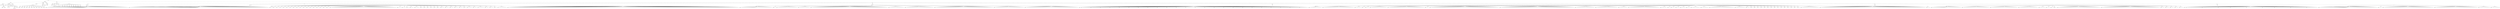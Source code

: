 digraph Tree {
	"t0" [label = "TEI"];
	"t1" [label = "teiHeader"];
	"t2" [label = "fileDesc"];
	"t3" [label = "titleStmt"];
	"t4" [label = "title"];
	"t5" [label = "title"];
	"t6" [label = "author"];
	"t7" [label = "persName"];
	"t8" [label = "forename"];
	"t9" [label = "surname"];
	"t10" [label = "publicationStmt"];
	"t11" [label = "publisher"];
	"t12" [label = "idno"];
	"t13" [label = "idno"];
	"t14" [label = "availability"];
	"t15" [label = "licence"];
	"t16" [label = "ab"];
	"t17" [label = "ref"];
	"t18" [label = "sourceDesc"];
	"t19" [label = "bibl"];
	"t20" [label = "name"];
	"t21" [label = "idno"];
	"t22" [label = "idno"];
	"t23" [label = "availability"];
	"t24" [label = "licence"];
	"t25" [label = "ab"];
	"t26" [label = "ref"];
	"t27" [label = "bibl"];
	"t28" [label = "date"];
	"t29" [label = "idno"];
	"t30" [label = "profileDesc"];
	"t31" [label = "particDesc"];
	"t32" [label = "listPerson"];
	"t33" [label = "person"];
	"t34" [label = "persName"];
	"t35" [label = "person"];
	"t36" [label = "persName"];
	"t37" [label = "person"];
	"t38" [label = "persName"];
	"t39" [label = "person"];
	"t40" [label = "persName"];
	"t41" [label = "person"];
	"t42" [label = "persName"];
	"t43" [label = "person"];
	"t44" [label = "persName"];
	"t45" [label = "person"];
	"t46" [label = "persName"];
	"t47" [label = "person"];
	"t48" [label = "persName"];
	"t49" [label = "person"];
	"t50" [label = "persName"];
	"t51" [label = "person"];
	"t52" [label = "persName"];
	"t53" [label = "person"];
	"t54" [label = "persName"];
	"t55" [label = "textClass"];
	"t56" [label = "keywords"];
	"t57" [label = "term"];
	"t58" [label = "term"];
	"t59" [label = "classCode"];
	"t60" [label = "revisionDesc"];
	"t61" [label = "listChange"];
	"t62" [label = "change"];
	"t63" [label = "text"];
	"t64" [label = "front"];
	"t65" [label = "docTitle"];
	"t66" [label = "titlePart"];
	"t67" [label = "titlePart"];
	"t68" [label = "docDate"];
	"t69" [label = "docAuthor"];
	"t70" [label = "div"];
	"t71" [label = "div"];
	"t72" [label = "head"];
	"t73" [label = "p"];
	"t74" [label = "p"];
	"t75" [label = "div"];
	"t76" [label = "p"];
	"t77" [label = "div"];
	"t78" [label = "p"];
	"t79" [label = "castList"];
	"t80" [label = "head"];
	"t81" [label = "castItem"];
	"t82" [label = "role"];
	"t83" [label = "castItem"];
	"t84" [label = "role"];
	"t85" [label = "castItem"];
	"t86" [label = "role"];
	"t87" [label = "castItem"];
	"t88" [label = "role"];
	"t89" [label = "castItem"];
	"t90" [label = "role"];
	"t91" [label = "castItem"];
	"t92" [label = "role"];
	"t93" [label = "castItem"];
	"t94" [label = "role"];
	"t95" [label = "castItem"];
	"t96" [label = "role"];
	"t97" [label = "castItem"];
	"t98" [label = "role"];
	"t99" [label = "body"];
	"t100" [label = "div"];
	"t101" [label = "head"];
	"t102" [label = "div"];
	"t103" [label = "head"];
	"t104" [label = "sp"];
	"t105" [label = "speaker"];
	"t106" [label = "l"];
	"t107" [label = "l"];
	"t108" [label = "l"];
	"t109" [label = "l"];
	"t110" [label = "l"];
	"t111" [label = "l"];
	"t112" [label = "l"];
	"t113" [label = "l"];
	"t114" [label = "l"];
	"t115" [label = "l"];
	"t116" [label = "l"];
	"t117" [label = "l"];
	"t118" [label = "l"];
	"t119" [label = "l"];
	"t120" [label = "l"];
	"t121" [label = "l"];
	"t122" [label = "l"];
	"t123" [label = "l"];
	"t124" [label = "l"];
	"t125" [label = "l"];
	"t126" [label = "l"];
	"t127" [label = "l"];
	"t128" [label = "l"];
	"t129" [label = "l"];
	"t130" [label = "l"];
	"t131" [label = "l"];
	"t132" [label = "l"];
	"t133" [label = "l"];
	"t134" [label = "l"];
	"t135" [label = "l"];
	"t136" [label = "l"];
	"t137" [label = "l"];
	"t138" [label = "l"];
	"t139" [label = "l"];
	"t140" [label = "l"];
	"t141" [label = "l"];
	"t142" [label = "l"];
	"t143" [label = "l"];
	"t144" [label = "l"];
	"t145" [label = "l"];
	"t146" [label = "l"];
	"t147" [label = "l"];
	"t148" [label = "l"];
	"t149" [label = "l"];
	"t150" [label = "l"];
	"t151" [label = "l"];
	"t152" [label = "l"];
	"t153" [label = "l"];
	"t154" [label = "l"];
	"t155" [label = "l"];
	"t156" [label = "l"];
	"t157" [label = "l"];
	"t158" [label = "l"];
	"t159" [label = "l"];
	"t160" [label = "l"];
	"t161" [label = "l"];
	"t162" [label = "l"];
	"t163" [label = "l"];
	"t164" [label = "l"];
	"t165" [label = "l"];
	"t166" [label = "l"];
	"t167" [label = "l"];
	"t168" [label = "div"];
	"t169" [label = "head"];
	"t170" [label = "div"];
	"t171" [label = "head"];
	"t172" [label = "sp"];
	"t173" [label = "speaker"];
	"t174" [label = "l"];
	"t175" [label = "l"];
	"t176" [label = "l"];
	"t177" [label = "l"];
	"t178" [label = "l"];
	"t179" [label = "l"];
	"t180" [label = "l"];
	"t181" [label = "l"];
	"t182" [label = "l"];
	"t183" [label = "l"];
	"t184" [label = "l"];
	"t185" [label = "l"];
	"t186" [label = "l"];
	"t187" [label = "l"];
	"t188" [label = "l"];
	"t189" [label = "l"];
	"t190" [label = "l"];
	"t191" [label = "l"];
	"t192" [label = "l"];
	"t193" [label = "l"];
	"t194" [label = "l"];
	"t195" [label = "l"];
	"t196" [label = "l"];
	"t197" [label = "l"];
	"t198" [label = "l"];
	"t199" [label = "l"];
	"t200" [label = "l"];
	"t201" [label = "l"];
	"t202" [label = "l"];
	"t203" [label = "l"];
	"t204" [label = "l"];
	"t205" [label = "l"];
	"t206" [label = "l"];
	"t207" [label = "l"];
	"t208" [label = "l"];
	"t209" [label = "l"];
	"t210" [label = "l"];
	"t211" [label = "l"];
	"t212" [label = "l"];
	"t213" [label = "l"];
	"t214" [label = "l"];
	"t215" [label = "l"];
	"t216" [label = "l"];
	"t217" [label = "l"];
	"t218" [label = "l"];
	"t219" [label = "l"];
	"t220" [label = "l"];
	"t221" [label = "l"];
	"t222" [label = "l"];
	"t223" [label = "l"];
	"t224" [label = "l"];
	"t225" [label = "l"];
	"t226" [label = "l"];
	"t227" [label = "l"];
	"t228" [label = "l"];
	"t229" [label = "l"];
	"t230" [label = "l"];
	"t231" [label = "l"];
	"t232" [label = "l"];
	"t233" [label = "l"];
	"t234" [label = "l"];
	"t235" [label = "l"];
	"t236" [label = "l"];
	"t237" [label = "l"];
	"t238" [label = "l"];
	"t239" [label = "l"];
	"t240" [label = "l"];
	"t241" [label = "l"];
	"t242" [label = "l"];
	"t243" [label = "l"];
	"t244" [label = "l"];
	"t245" [label = "l"];
	"t246" [label = "l"];
	"t247" [label = "l"];
	"t248" [label = "l"];
	"t249" [label = "l"];
	"t250" [label = "l"];
	"t251" [label = "l"];
	"t252" [label = "l"];
	"t253" [label = "l"];
	"t254" [label = "l"];
	"t255" [label = "l"];
	"t256" [label = "l"];
	"t257" [label = "l"];
	"t258" [label = "l"];
	"t259" [label = "l"];
	"t260" [label = "l"];
	"t261" [label = "l"];
	"t262" [label = "l"];
	"t263" [label = "l"];
	"t264" [label = "l"];
	"t265" [label = "l"];
	"t266" [label = "l"];
	"t267" [label = "l"];
	"t268" [label = "l"];
	"t269" [label = "l"];
	"t270" [label = "l"];
	"t271" [label = "l"];
	"t272" [label = "l"];
	"t273" [label = "l"];
	"t274" [label = "l"];
	"t275" [label = "l"];
	"t276" [label = "l"];
	"t277" [label = "l"];
	"t278" [label = "l"];
	"t279" [label = "l"];
	"t280" [label = "div"];
	"t281" [label = "head"];
	"t282" [label = "sp"];
	"t283" [label = "speaker"];
	"t284" [label = "l"];
	"t285" [label = "sp"];
	"t286" [label = "speaker"];
	"t287" [label = "l"];
	"t288" [label = "sp"];
	"t289" [label = "speaker"];
	"t290" [label = "l"];
	"t291" [label = "sp"];
	"t292" [label = "speaker"];
	"t293" [label = "l"];
	"t294" [label = "sp"];
	"t295" [label = "speaker"];
	"t296" [label = "l"];
	"t297" [label = "sp"];
	"t298" [label = "speaker"];
	"t299" [label = "l"];
	"t300" [label = "sp"];
	"t301" [label = "speaker"];
	"t302" [label = "l"];
	"t303" [label = "sp"];
	"t304" [label = "speaker"];
	"t305" [label = "l"];
	"t306" [label = "sp"];
	"t307" [label = "speaker"];
	"t308" [label = "l"];
	"t309" [label = "sp"];
	"t310" [label = "speaker"];
	"t311" [label = "l"];
	"t312" [label = "sp"];
	"t313" [label = "speaker"];
	"t314" [label = "l"];
	"t315" [label = "sp"];
	"t316" [label = "speaker"];
	"t317" [label = "l"];
	"t318" [label = "sp"];
	"t319" [label = "speaker"];
	"t320" [label = "l"];
	"t321" [label = "sp"];
	"t322" [label = "speaker"];
	"t323" [label = "l"];
	"t324" [label = "sp"];
	"t325" [label = "speaker"];
	"t326" [label = "l"];
	"t327" [label = "sp"];
	"t328" [label = "speaker"];
	"t329" [label = "l"];
	"t330" [label = "sp"];
	"t331" [label = "speaker"];
	"t332" [label = "l"];
	"t333" [label = "sp"];
	"t334" [label = "speaker"];
	"t335" [label = "l"];
	"t336" [label = "sp"];
	"t337" [label = "speaker"];
	"t338" [label = "l"];
	"t339" [label = "l"];
	"t340" [label = "l"];
	"t341" [label = "l"];
	"t342" [label = "l"];
	"t343" [label = "l"];
	"t344" [label = "l"];
	"t345" [label = "l"];
	"t346" [label = "l"];
	"t347" [label = "l"];
	"t348" [label = "l"];
	"t349" [label = "l"];
	"t350" [label = "l"];
	"t351" [label = "l"];
	"t352" [label = "l"];
	"t353" [label = "l"];
	"t354" [label = "l"];
	"t355" [label = "l"];
	"t356" [label = "l"];
	"t357" [label = "l"];
	"t358" [label = "l"];
	"t359" [label = "l"];
	"t360" [label = "l"];
	"t361" [label = "l"];
	"t362" [label = "l"];
	"t363" [label = "l"];
	"t364" [label = "l"];
	"t365" [label = "l"];
	"t366" [label = "l"];
	"t367" [label = "l"];
	"t368" [label = "l"];
	"t369" [label = "l"];
	"t370" [label = "l"];
	"t371" [label = "l"];
	"t372" [label = "l"];
	"t373" [label = "l"];
	"t374" [label = "l"];
	"t375" [label = "l"];
	"t376" [label = "l"];
	"t377" [label = "l"];
	"t378" [label = "l"];
	"t379" [label = "l"];
	"t380" [label = "l"];
	"t381" [label = "l"];
	"t382" [label = "l"];
	"t383" [label = "l"];
	"t384" [label = "l"];
	"t385" [label = "l"];
	"t386" [label = "l"];
	"t387" [label = "l"];
	"t388" [label = "sp"];
	"t389" [label = "speaker"];
	"t390" [label = "l"];
	"t391" [label = "l"];
	"t392" [label = "sp"];
	"t393" [label = "speaker"];
	"t394" [label = "l"];
	"t395" [label = "l"];
	"t396" [label = "sp"];
	"t397" [label = "speaker"];
	"t398" [label = "l"];
	"t399" [label = "sp"];
	"t400" [label = "speaker"];
	"t401" [label = "l"];
	"t402" [label = "l"];
	"t403" [label = "sp"];
	"t404" [label = "speaker"];
	"t405" [label = "l"];
	"t406" [label = "l"];
	"t407" [label = "l"];
	"t408" [label = "sp"];
	"t409" [label = "speaker"];
	"t410" [label = "l"];
	"t411" [label = "sp"];
	"t412" [label = "speaker"];
	"t413" [label = "l"];
	"t414" [label = "sp"];
	"t415" [label = "speaker"];
	"t416" [label = "l"];
	"t417" [label = "sp"];
	"t418" [label = "speaker"];
	"t419" [label = "l"];
	"t420" [label = "sp"];
	"t421" [label = "speaker"];
	"t422" [label = "l"];
	"t423" [label = "sp"];
	"t424" [label = "speaker"];
	"t425" [label = "l"];
	"t426" [label = "sp"];
	"t427" [label = "speaker"];
	"t428" [label = "l"];
	"t429" [label = "l"];
	"t430" [label = "sp"];
	"t431" [label = "speaker"];
	"t432" [label = "l"];
	"t433" [label = "l"];
	"t434" [label = "sp"];
	"t435" [label = "speaker"];
	"t436" [label = "l"];
	"t437" [label = "l"];
	"t438" [label = "sp"];
	"t439" [label = "speaker"];
	"t440" [label = "l"];
	"t441" [label = "l"];
	"t442" [label = "sp"];
	"t443" [label = "speaker"];
	"t444" [label = "l"];
	"t445" [label = "l"];
	"t446" [label = "sp"];
	"t447" [label = "speaker"];
	"t448" [label = "l"];
	"t449" [label = "sp"];
	"t450" [label = "speaker"];
	"t451" [label = "l"];
	"t452" [label = "l"];
	"t453" [label = "l"];
	"t454" [label = "sp"];
	"t455" [label = "speaker"];
	"t456" [label = "l"];
	"t457" [label = "l"];
	"t458" [label = "sp"];
	"t459" [label = "speaker"];
	"t460" [label = "l"];
	"t461" [label = "l"];
	"t462" [label = "l"];
	"t463" [label = "l"];
	"t464" [label = "sp"];
	"t465" [label = "speaker"];
	"t466" [label = "l"];
	"t467" [label = "l"];
	"t468" [label = "sp"];
	"t469" [label = "speaker"];
	"t470" [label = "l"];
	"t471" [label = "l"];
	"t472" [label = "sp"];
	"t473" [label = "speaker"];
	"t474" [label = "l"];
	"t475" [label = "sp"];
	"t476" [label = "speaker"];
	"t477" [label = "l"];
	"t478" [label = "l"];
	"t479" [label = "l"];
	"t480" [label = "l"];
	"t481" [label = "l"];
	"t482" [label = "l"];
	"t483" [label = "sp"];
	"t484" [label = "speaker"];
	"t485" [label = "l"];
	"t486" [label = "l"];
	"t487" [label = "l"];
	"t488" [label = "l"];
	"t489" [label = "l"];
	"t490" [label = "l"];
	"t491" [label = "l"];
	"t492" [label = "l"];
	"t493" [label = "l"];
	"t494" [label = "l"];
	"t495" [label = "l"];
	"t496" [label = "l"];
	"t497" [label = "l"];
	"t498" [label = "l"];
	"t499" [label = "l"];
	"t500" [label = "l"];
	"t501" [label = "l"];
	"t502" [label = "l"];
	"t503" [label = "l"];
	"t504" [label = "l"];
	"t505" [label = "l"];
	"t506" [label = "l"];
	"t507" [label = "l"];
	"t508" [label = "l"];
	"t509" [label = "l"];
	"t510" [label = "l"];
	"t511" [label = "l"];
	"t512" [label = "l"];
	"t513" [label = "l"];
	"t514" [label = "l"];
	"t515" [label = "l"];
	"t516" [label = "l"];
	"t517" [label = "l"];
	"t518" [label = "l"];
	"t519" [label = "l"];
	"t520" [label = "l"];
	"t521" [label = "l"];
	"t522" [label = "l"];
	"t523" [label = "l"];
	"t524" [label = "l"];
	"t525" [label = "l"];
	"t526" [label = "l"];
	"t527" [label = "l"];
	"t528" [label = "l"];
	"t529" [label = "l"];
	"t530" [label = "l"];
	"t531" [label = "l"];
	"t532" [label = "l"];
	"t533" [label = "l"];
	"t534" [label = "l"];
	"t535" [label = "l"];
	"t536" [label = "l"];
	"t537" [label = "l"];
	"t538" [label = "l"];
	"t539" [label = "l"];
	"t540" [label = "l"];
	"t541" [label = "l"];
	"t542" [label = "l"];
	"t543" [label = "l"];
	"t544" [label = "l"];
	"t545" [label = "l"];
	"t546" [label = "l"];
	"t547" [label = "l"];
	"t548" [label = "l"];
	"t549" [label = "l"];
	"t550" [label = "l"];
	"t551" [label = "l"];
	"t552" [label = "l"];
	"t553" [label = "l"];
	"t554" [label = "l"];
	"t555" [label = "l"];
	"t556" [label = "l"];
	"t557" [label = "l"];
	"t558" [label = "l"];
	"t559" [label = "l"];
	"t560" [label = "l"];
	"t561" [label = "l"];
	"t562" [label = "l"];
	"t563" [label = "l"];
	"t564" [label = "l"];
	"t565" [label = "l"];
	"t566" [label = "l"];
	"t567" [label = "l"];
	"t568" [label = "l"];
	"t569" [label = "l"];
	"t570" [label = "l"];
	"t571" [label = "l"];
	"t572" [label = "l"];
	"t573" [label = "l"];
	"t574" [label = "l"];
	"t575" [label = "l"];
	"t576" [label = "l"];
	"t577" [label = "l"];
	"t578" [label = "l"];
	"t579" [label = "l"];
	"t580" [label = "l"];
	"t581" [label = "l"];
	"t582" [label = "l"];
	"t583" [label = "l"];
	"t584" [label = "l"];
	"t585" [label = "l"];
	"t586" [label = "l"];
	"t587" [label = "l"];
	"t588" [label = "l"];
	"t589" [label = "l"];
	"t590" [label = "l"];
	"t591" [label = "l"];
	"t592" [label = "l"];
	"t593" [label = "l"];
	"t594" [label = "l"];
	"t595" [label = "l"];
	"t596" [label = "l"];
	"t597" [label = "l"];
	"t598" [label = "l"];
	"t599" [label = "l"];
	"t600" [label = "l"];
	"t601" [label = "l"];
	"t602" [label = "l"];
	"t603" [label = "l"];
	"t604" [label = "l"];
	"t605" [label = "l"];
	"t606" [label = "l"];
	"t607" [label = "l"];
	"t608" [label = "l"];
	"t609" [label = "l"];
	"t610" [label = "l"];
	"t611" [label = "l"];
	"t612" [label = "l"];
	"t613" [label = "l"];
	"t614" [label = "l"];
	"t615" [label = "l"];
	"t616" [label = "l"];
	"t617" [label = "l"];
	"t618" [label = "l"];
	"t619" [label = "l"];
	"t620" [label = "l"];
	"t621" [label = "l"];
	"t622" [label = "l"];
	"t623" [label = "l"];
	"t624" [label = "l"];
	"t625" [label = "l"];
	"t626" [label = "l"];
	"t627" [label = "l"];
	"t628" [label = "l"];
	"t629" [label = "l"];
	"t630" [label = "l"];
	"t631" [label = "l"];
	"t632" [label = "l"];
	"t633" [label = "l"];
	"t634" [label = "l"];
	"t635" [label = "l"];
	"t636" [label = "l"];
	"t637" [label = "l"];
	"t638" [label = "l"];
	"t639" [label = "l"];
	"t640" [label = "l"];
	"t641" [label = "l"];
	"t642" [label = "l"];
	"t643" [label = "l"];
	"t644" [label = "l"];
	"t645" [label = "l"];
	"t646" [label = "l"];
	"t647" [label = "l"];
	"t648" [label = "l"];
	"t649" [label = "l"];
	"t650" [label = "l"];
	"t651" [label = "l"];
	"t652" [label = "l"];
	"t653" [label = "l"];
	"t654" [label = "l"];
	"t655" [label = "l"];
	"t656" [label = "l"];
	"t657" [label = "l"];
	"t658" [label = "l"];
	"t659" [label = "l"];
	"t660" [label = "l"];
	"t661" [label = "div"];
	"t662" [label = "head"];
	"t663" [label = "div"];
	"t664" [label = "head"];
	"t665" [label = "sp"];
	"t666" [label = "speaker"];
	"t667" [label = "l"];
	"t668" [label = "l"];
	"t669" [label = "l"];
	"t670" [label = "l"];
	"t671" [label = "l"];
	"t672" [label = "l"];
	"t673" [label = "l"];
	"t674" [label = "l"];
	"t675" [label = "l"];
	"t676" [label = "l"];
	"t677" [label = "l"];
	"t678" [label = "l"];
	"t679" [label = "l"];
	"t680" [label = "l"];
	"t681" [label = "l"];
	"t682" [label = "l"];
	"t683" [label = "l"];
	"t684" [label = "l"];
	"t685" [label = "l"];
	"t686" [label = "l"];
	"t687" [label = "l"];
	"t688" [label = "l"];
	"t689" [label = "l"];
	"t690" [label = "l"];
	"t691" [label = "sp"];
	"t692" [label = "speaker"];
	"t693" [label = "l"];
	"t694" [label = "sp"];
	"t695" [label = "speaker"];
	"t696" [label = "l"];
	"t697" [label = "l"];
	"t698" [label = "l"];
	"t699" [label = "l"];
	"t700" [label = "l"];
	"t701" [label = "l"];
	"t702" [label = "l"];
	"t703" [label = "l"];
	"t704" [label = "l"];
	"t705" [label = "l"];
	"t706" [label = "l"];
	"t707" [label = "l"];
	"t708" [label = "l"];
	"t709" [label = "l"];
	"t710" [label = "l"];
	"t711" [label = "sp"];
	"t712" [label = "speaker"];
	"t713" [label = "l"];
	"t714" [label = "l"];
	"t715" [label = "l"];
	"t716" [label = "l"];
	"t717" [label = "l"];
	"t718" [label = "l"];
	"t719" [label = "l"];
	"t720" [label = "l"];
	"t721" [label = "sp"];
	"t722" [label = "speaker"];
	"t723" [label = "l"];
	"t724" [label = "l"];
	"t725" [label = "l"];
	"t726" [label = "l"];
	"t727" [label = "l"];
	"t728" [label = "l"];
	"t729" [label = "l"];
	"t730" [label = "l"];
	"t731" [label = "l"];
	"t732" [label = "l"];
	"t733" [label = "l"];
	"t734" [label = "l"];
	"t735" [label = "l"];
	"t736" [label = "l"];
	"t737" [label = "l"];
	"t738" [label = "l"];
	"t739" [label = "l"];
	"t740" [label = "l"];
	"t741" [label = "l"];
	"t742" [label = "l"];
	"t743" [label = "l"];
	"t744" [label = "l"];
	"t745" [label = "l"];
	"t746" [label = "l"];
	"t747" [label = "l"];
	"t748" [label = "l"];
	"t749" [label = "l"];
	"t750" [label = "l"];
	"t751" [label = "l"];
	"t752" [label = "l"];
	"t753" [label = "l"];
	"t754" [label = "l"];
	"t755" [label = "l"];
	"t756" [label = "l"];
	"t757" [label = "l"];
	"t758" [label = "l"];
	"t759" [label = "l"];
	"t760" [label = "l"];
	"t761" [label = "l"];
	"t762" [label = "l"];
	"t763" [label = "l"];
	"t764" [label = "l"];
	"t765" [label = "l"];
	"t766" [label = "l"];
	"t767" [label = "l"];
	"t768" [label = "l"];
	"t769" [label = "l"];
	"t770" [label = "l"];
	"t771" [label = "l"];
	"t772" [label = "l"];
	"t773" [label = "l"];
	"t774" [label = "l"];
	"t775" [label = "l"];
	"t776" [label = "l"];
	"t777" [label = "l"];
	"t778" [label = "l"];
	"t779" [label = "l"];
	"t780" [label = "l"];
	"t781" [label = "sp"];
	"t782" [label = "speaker"];
	"t783" [label = "l"];
	"t784" [label = "l"];
	"t785" [label = "l"];
	"t786" [label = "l"];
	"t787" [label = "l"];
	"t788" [label = "l"];
	"t789" [label = "l"];
	"t790" [label = "l"];
	"t791" [label = "l"];
	"t792" [label = "l"];
	"t793" [label = "l"];
	"t794" [label = "sp"];
	"t795" [label = "speaker"];
	"t796" [label = "l"];
	"t797" [label = "l"];
	"t798" [label = "l"];
	"t799" [label = "l"];
	"t800" [label = "l"];
	"t801" [label = "l"];
	"t802" [label = "l"];
	"t803" [label = "l"];
	"t804" [label = "l"];
	"t805" [label = "l"];
	"t806" [label = "l"];
	"t807" [label = "l"];
	"t808" [label = "l"];
	"t809" [label = "l"];
	"t810" [label = "l"];
	"t811" [label = "l"];
	"t812" [label = "l"];
	"t813" [label = "l"];
	"t814" [label = "l"];
	"t815" [label = "l"];
	"t816" [label = "l"];
	"t817" [label = "sp"];
	"t818" [label = "speaker"];
	"t819" [label = "l"];
	"t820" [label = "l"];
	"t821" [label = "l"];
	"t822" [label = "l"];
	"t823" [label = "l"];
	"t824" [label = "l"];
	"t825" [label = "l"];
	"t826" [label = "l"];
	"t827" [label = "l"];
	"t828" [label = "l"];
	"t829" [label = "l"];
	"t830" [label = "l"];
	"t831" [label = "l"];
	"t832" [label = "l"];
	"t833" [label = "l"];
	"t834" [label = "l"];
	"t835" [label = "l"];
	"t836" [label = "l"];
	"t837" [label = "l"];
	"t838" [label = "l"];
	"t839" [label = "l"];
	"t840" [label = "l"];
	"t841" [label = "l"];
	"t842" [label = "l"];
	"t843" [label = "l"];
	"t844" [label = "l"];
	"t845" [label = "l"];
	"t846" [label = "l"];
	"t847" [label = "l"];
	"t848" [label = "l"];
	"t849" [label = "l"];
	"t850" [label = "l"];
	"t851" [label = "l"];
	"t852" [label = "l"];
	"t853" [label = "l"];
	"t854" [label = "l"];
	"t855" [label = "l"];
	"t856" [label = "l"];
	"t857" [label = "l"];
	"t858" [label = "l"];
	"t859" [label = "l"];
	"t860" [label = "l"];
	"t861" [label = "l"];
	"t862" [label = "l"];
	"t863" [label = "sp"];
	"t864" [label = "speaker"];
	"t865" [label = "l"];
	"t866" [label = "l"];
	"t867" [label = "l"];
	"t868" [label = "l"];
	"t869" [label = "l"];
	"t870" [label = "l"];
	"t871" [label = "l"];
	"t872" [label = "l"];
	"t873" [label = "l"];
	"t874" [label = "l"];
	"t875" [label = "l"];
	"t876" [label = "l"];
	"t877" [label = "l"];
	"t878" [label = "l"];
	"t879" [label = "l"];
	"t880" [label = "l"];
	"t881" [label = "l"];
	"t882" [label = "l"];
	"t883" [label = "l"];
	"t884" [label = "l"];
	"t885" [label = "l"];
	"t886" [label = "l"];
	"t887" [label = "sp"];
	"t888" [label = "speaker"];
	"t889" [label = "l"];
	"t890" [label = "l"];
	"t891" [label = "l"];
	"t892" [label = "l"];
	"t893" [label = "l"];
	"t894" [label = "l"];
	"t895" [label = "l"];
	"t896" [label = "l"];
	"t897" [label = "l"];
	"t898" [label = "l"];
	"t899" [label = "l"];
	"t900" [label = "l"];
	"t901" [label = "l"];
	"t902" [label = "l"];
	"t903" [label = "l"];
	"t904" [label = "l"];
	"t905" [label = "l"];
	"t906" [label = "l"];
	"t907" [label = "l"];
	"t908" [label = "l"];
	"t909" [label = "l"];
	"t910" [label = "l"];
	"t911" [label = "l"];
	"t912" [label = "l"];
	"t913" [label = "l"];
	"t914" [label = "l"];
	"t915" [label = "l"];
	"t916" [label = "l"];
	"t917" [label = "l"];
	"t918" [label = "l"];
	"t919" [label = "l"];
	"t920" [label = "l"];
	"t921" [label = "l"];
	"t922" [label = "l"];
	"t923" [label = "l"];
	"t924" [label = "l"];
	"t925" [label = "l"];
	"t926" [label = "l"];
	"t927" [label = "l"];
	"t928" [label = "l"];
	"t929" [label = "sp"];
	"t930" [label = "speaker"];
	"t931" [label = "stage"];
	"t932" [label = "l"];
	"t933" [label = "l"];
	"t934" [label = "l"];
	"t935" [label = "l"];
	"t936" [label = "l"];
	"t937" [label = "l"];
	"t938" [label = "stage"];
	"t939" [label = "l"];
	"t940" [label = "l"];
	"t941" [label = "l"];
	"t942" [label = "l"];
	"t943" [label = "l"];
	"t944" [label = "l"];
	"t945" [label = "stage"];
	"t946" [label = "l"];
	"t947" [label = "l"];
	"t948" [label = "l"];
	"t949" [label = "l"];
	"t950" [label = "l"];
	"t951" [label = "l"];
	"t952" [label = "stage"];
	"t953" [label = "l"];
	"t954" [label = "l"];
	"t955" [label = "l"];
	"t956" [label = "l"];
	"t957" [label = "l"];
	"t958" [label = "l"];
	"t959" [label = "stage"];
	"t960" [label = "l"];
	"t961" [label = "l"];
	"t962" [label = "l"];
	"t963" [label = "l"];
	"t964" [label = "l"];
	"t965" [label = "l"];
	"t966" [label = "stage"];
	"t967" [label = "l"];
	"t968" [label = "l"];
	"t969" [label = "l"];
	"t970" [label = "l"];
	"t971" [label = "l"];
	"t972" [label = "l"];
	"t973" [label = "stage"];
	"t974" [label = "l"];
	"t975" [label = "l"];
	"t976" [label = "l"];
	"t977" [label = "l"];
	"t978" [label = "l"];
	"t979" [label = "l"];
	"t980" [label = "stage"];
	"t981" [label = "l"];
	"t982" [label = "l"];
	"t983" [label = "l"];
	"t984" [label = "l"];
	"t985" [label = "l"];
	"t986" [label = "l"];
	"t987" [label = "stage"];
	"t988" [label = "l"];
	"t989" [label = "l"];
	"t990" [label = "l"];
	"t991" [label = "l"];
	"t992" [label = "l"];
	"t993" [label = "l"];
	"t994" [label = "stage"];
	"t995" [label = "l"];
	"t996" [label = "l"];
	"t997" [label = "l"];
	"t998" [label = "l"];
	"t999" [label = "l"];
	"t1000" [label = "l"];
	"t1001" [label = "stage"];
	"t1002" [label = "l"];
	"t1003" [label = "l"];
	"t1004" [label = "l"];
	"t1005" [label = "l"];
	"t1006" [label = "l"];
	"t1007" [label = "l"];
	"t1008" [label = "stage"];
	"t1009" [label = "l"];
	"t1010" [label = "l"];
	"t1011" [label = "l"];
	"t1012" [label = "l"];
	"t1013" [label = "l"];
	"t1014" [label = "l"];
	"t1015" [label = "stage"];
	"t1016" [label = "l"];
	"t1017" [label = "l"];
	"t1018" [label = "l"];
	"t1019" [label = "l"];
	"t1020" [label = "l"];
	"t1021" [label = "l"];
	"t1022" [label = "stage"];
	"t1023" [label = "l"];
	"t1024" [label = "l"];
	"t1025" [label = "l"];
	"t1026" [label = "l"];
	"t1027" [label = "l"];
	"t1028" [label = "l"];
	"t1029" [label = "stage"];
	"t1030" [label = "l"];
	"t1031" [label = "l"];
	"t1032" [label = "l"];
	"t1033" [label = "l"];
	"t1034" [label = "l"];
	"t1035" [label = "l"];
	"t1036" [label = "stage"];
	"t1037" [label = "l"];
	"t1038" [label = "l"];
	"t1039" [label = "l"];
	"t1040" [label = "l"];
	"t1041" [label = "l"];
	"t1042" [label = "l"];
	"t1043" [label = "stage"];
	"t1044" [label = "l"];
	"t1045" [label = "l"];
	"t1046" [label = "l"];
	"t1047" [label = "l"];
	"t1048" [label = "l"];
	"t1049" [label = "l"];
	"t1050" [label = "stage"];
	"t1051" [label = "l"];
	"t1052" [label = "l"];
	"t1053" [label = "l"];
	"t1054" [label = "l"];
	"t1055" [label = "l"];
	"t1056" [label = "l"];
	"t1057" [label = "stage"];
	"t1058" [label = "l"];
	"t1059" [label = "l"];
	"t1060" [label = "l"];
	"t1061" [label = "l"];
	"t1062" [label = "l"];
	"t1063" [label = "l"];
	"t1064" [label = "stage"];
	"t1065" [label = "l"];
	"t1066" [label = "l"];
	"t1067" [label = "l"];
	"t1068" [label = "l"];
	"t1069" [label = "l"];
	"t1070" [label = "l"];
	"t1071" [label = "stage"];
	"t1072" [label = "l"];
	"t1073" [label = "l"];
	"t1074" [label = "l"];
	"t1075" [label = "l"];
	"t1076" [label = "l"];
	"t1077" [label = "l"];
	"t1078" [label = "stage"];
	"t1079" [label = "l"];
	"t1080" [label = "l"];
	"t1081" [label = "l"];
	"t1082" [label = "l"];
	"t1083" [label = "l"];
	"t1084" [label = "l"];
	"t1085" [label = "stage"];
	"t1086" [label = "l"];
	"t1087" [label = "l"];
	"t1088" [label = "l"];
	"t1089" [label = "l"];
	"t1090" [label = "l"];
	"t1091" [label = "l"];
	"t1092" [label = "stage"];
	"t1093" [label = "l"];
	"t1094" [label = "l"];
	"t1095" [label = "l"];
	"t1096" [label = "l"];
	"t1097" [label = "l"];
	"t1098" [label = "l"];
	"t1099" [label = "div"];
	"t1100" [label = "head"];
	"t1101" [label = "div"];
	"t1102" [label = "head"];
	"t1103" [label = "sp"];
	"t1104" [label = "speaker"];
	"t1105" [label = "l"];
	"t1106" [label = "l"];
	"t1107" [label = "l"];
	"t1108" [label = "l"];
	"t1109" [label = "l"];
	"t1110" [label = "l"];
	"t1111" [label = "l"];
	"t1112" [label = "l"];
	"t1113" [label = "l"];
	"t1114" [label = "sp"];
	"t1115" [label = "speaker"];
	"t1116" [label = "l"];
	"t1117" [label = "l"];
	"t1118" [label = "l"];
	"t1119" [label = "l"];
	"t1120" [label = "l"];
	"t1121" [label = "l"];
	"t1122" [label = "l"];
	"t1123" [label = "l"];
	"t1124" [label = "l"];
	"t1125" [label = "l"];
	"t1126" [label = "l"];
	"t1127" [label = "l"];
	"t1128" [label = "l"];
	"t1129" [label = "l"];
	"t1130" [label = "l"];
	"t1131" [label = "l"];
	"t1132" [label = "l"];
	"t1133" [label = "l"];
	"t1134" [label = "l"];
	"t1135" [label = "l"];
	"t1136" [label = "l"];
	"t1137" [label = "l"];
	"t1138" [label = "l"];
	"t1139" [label = "sp"];
	"t1140" [label = "speaker"];
	"t1141" [label = "l"];
	"t1142" [label = "l"];
	"t1143" [label = "l"];
	"t1144" [label = "l"];
	"t1145" [label = "sp"];
	"t1146" [label = "speaker"];
	"t1147" [label = "l"];
	"t1148" [label = "sp"];
	"t1149" [label = "speaker"];
	"t1150" [label = "l"];
	"t1151" [label = "l"];
	"t1152" [label = "sp"];
	"t1153" [label = "speaker"];
	"t1154" [label = "l"];
	"t1155" [label = "l"];
	"t1156" [label = "l"];
	"t1157" [label = "l"];
	"t1158" [label = "l"];
	"t1159" [label = "l"];
	"t1160" [label = "l"];
	"t1161" [label = "l"];
	"t1162" [label = "l"];
	"t1163" [label = "l"];
	"t1164" [label = "l"];
	"t1165" [label = "l"];
	"t1166" [label = "sp"];
	"t1167" [label = "speaker"];
	"t1168" [label = "l"];
	"t1169" [label = "l"];
	"t1170" [label = "l"];
	"t1171" [label = "l"];
	"t1172" [label = "l"];
	"t1173" [label = "l"];
	"t1174" [label = "l"];
	"t1175" [label = "l"];
	"t1176" [label = "l"];
	"t1177" [label = "l"];
	"t1178" [label = "l"];
	"t1179" [label = "l"];
	"t1180" [label = "l"];
	"t1181" [label = "l"];
	"t1182" [label = "l"];
	"t1183" [label = "l"];
	"t1184" [label = "l"];
	"t1185" [label = "l"];
	"t1186" [label = "l"];
	"t1187" [label = "l"];
	"t1188" [label = "l"];
	"t1189" [label = "l"];
	"t1190" [label = "l"];
	"t1191" [label = "l"];
	"t1192" [label = "l"];
	"t1193" [label = "l"];
	"t1194" [label = "l"];
	"t1195" [label = "sp"];
	"t1196" [label = "speaker"];
	"t1197" [label = "l"];
	"t1198" [label = "l"];
	"t1199" [label = "sp"];
	"t1200" [label = "speaker"];
	"t1201" [label = "l"];
	"t1202" [label = "l"];
	"t1203" [label = "l"];
	"t1204" [label = "l"];
	"t1205" [label = "l"];
	"t1206" [label = "l"];
	"t1207" [label = "l"];
	"t1208" [label = "l"];
	"t1209" [label = "l"];
	"t1210" [label = "l"];
	"t1211" [label = "l"];
	"t1212" [label = "l"];
	"t1213" [label = "l"];
	"t1214" [label = "l"];
	"t1215" [label = "l"];
	"t1216" [label = "l"];
	"t1217" [label = "l"];
	"t1218" [label = "l"];
	"t1219" [label = "l"];
	"t1220" [label = "l"];
	"t1221" [label = "l"];
	"t1222" [label = "l"];
	"t1223" [label = "l"];
	"t1224" [label = "l"];
	"t1225" [label = "l"];
	"t1226" [label = "l"];
	"t1227" [label = "l"];
	"t1228" [label = "l"];
	"t1229" [label = "l"];
	"t1230" [label = "l"];
	"t1231" [label = "l"];
	"t1232" [label = "l"];
	"t1233" [label = "l"];
	"t1234" [label = "l"];
	"t1235" [label = "l"];
	"t1236" [label = "l"];
	"t1237" [label = "l"];
	"t1238" [label = "l"];
	"t1239" [label = "l"];
	"t1240" [label = "l"];
	"t1241" [label = "l"];
	"t1242" [label = "l"];
	"t1243" [label = "l"];
	"t1244" [label = "l"];
	"t1245" [label = "l"];
	"t1246" [label = "l"];
	"t1247" [label = "l"];
	"t1248" [label = "l"];
	"t1249" [label = "l"];
	"t1250" [label = "l"];
	"t1251" [label = "l"];
	"t1252" [label = "l"];
	"t1253" [label = "sp"];
	"t1254" [label = "speaker"];
	"t1255" [label = "l"];
	"t1256" [label = "l"];
	"t1257" [label = "l"];
	"t1258" [label = "l"];
	"t1259" [label = "l"];
	"t1260" [label = "l"];
	"t1261" [label = "l"];
	"t1262" [label = "l"];
	"t1263" [label = "l"];
	"t1264" [label = "l"];
	"t1265" [label = "l"];
	"t1266" [label = "l"];
	"t1267" [label = "l"];
	"t1268" [label = "l"];
	"t1269" [label = "l"];
	"t1270" [label = "l"];
	"t1271" [label = "l"];
	"t1272" [label = "l"];
	"t1273" [label = "l"];
	"t1274" [label = "l"];
	"t1275" [label = "l"];
	"t1276" [label = "l"];
	"t1277" [label = "l"];
	"t1278" [label = "l"];
	"t1279" [label = "l"];
	"t1280" [label = "l"];
	"t1281" [label = "l"];
	"t1282" [label = "l"];
	"t1283" [label = "l"];
	"t1284" [label = "l"];
	"t1285" [label = "l"];
	"t1286" [label = "l"];
	"t1287" [label = "l"];
	"t1288" [label = "l"];
	"t1289" [label = "l"];
	"t1290" [label = "l"];
	"t1291" [label = "l"];
	"t1292" [label = "l"];
	"t1293" [label = "l"];
	"t1294" [label = "l"];
	"t1295" [label = "l"];
	"t1296" [label = "l"];
	"t1297" [label = "l"];
	"t1298" [label = "l"];
	"t1299" [label = "l"];
	"t1300" [label = "l"];
	"t1301" [label = "l"];
	"t1302" [label = "l"];
	"t1303" [label = "l"];
	"t1304" [label = "l"];
	"t1305" [label = "l"];
	"t1306" [label = "l"];
	"t1307" [label = "l"];
	"t1308" [label = "l"];
	"t1309" [label = "l"];
	"t1310" [label = "l"];
	"t1311" [label = "sp"];
	"t1312" [label = "speaker"];
	"t1313" [label = "l"];
	"t1314" [label = "l"];
	"t1315" [label = "l"];
	"t1316" [label = "l"];
	"t1317" [label = "l"];
	"t1318" [label = "l"];
	"t1319" [label = "l"];
	"t1320" [label = "l"];
	"t1321" [label = "l"];
	"t1322" [label = "l"];
	"t1323" [label = "l"];
	"t1324" [label = "l"];
	"t1325" [label = "l"];
	"t1326" [label = "l"];
	"t1327" [label = "sp"];
	"t1328" [label = "speaker"];
	"t1329" [label = "l"];
	"t1330" [label = "l"];
	"t1331" [label = "l"];
	"t1332" [label = "l"];
	"t1333" [label = "l"];
	"t1334" [label = "l"];
	"t1335" [label = "l"];
	"t1336" [label = "l"];
	"t1337" [label = "l"];
	"t1338" [label = "l"];
	"t1339" [label = "l"];
	"t1340" [label = "l"];
	"t1341" [label = "l"];
	"t1342" [label = "l"];
	"t1343" [label = "l"];
	"t1344" [label = "l"];
	"t1345" [label = "sp"];
	"t1346" [label = "speaker"];
	"t1347" [label = "l"];
	"t1348" [label = "l"];
	"t1349" [label = "l"];
	"t1350" [label = "l"];
	"t1351" [label = "l"];
	"t1352" [label = "l"];
	"t1353" [label = "sp"];
	"t1354" [label = "speaker"];
	"t1355" [label = "l"];
	"t1356" [label = "l"];
	"t1357" [label = "l"];
	"t1358" [label = "l"];
	"t1359" [label = "l"];
	"t1360" [label = "l"];
	"t1361" [label = "l"];
	"t1362" [label = "l"];
	"t1363" [label = "l"];
	"t1364" [label = "l"];
	"t1365" [label = "l"];
	"t1366" [label = "l"];
	"t1367" [label = "l"];
	"t1368" [label = "l"];
	"t1369" [label = "l"];
	"t1370" [label = "l"];
	"t1371" [label = "l"];
	"t1372" [label = "l"];
	"t1373" [label = "l"];
	"t1374" [label = "l"];
	"t1375" [label = "l"];
	"t1376" [label = "l"];
	"t1377" [label = "l"];
	"t1378" [label = "sp"];
	"t1379" [label = "speaker"];
	"t1380" [label = "l"];
	"t1381" [label = "l"];
	"t1382" [label = "l"];
	"t1383" [label = "l"];
	"t1384" [label = "sp"];
	"t1385" [label = "speaker"];
	"t1386" [label = "l"];
	"t1387" [label = "sp"];
	"t1388" [label = "speaker"];
	"t1389" [label = "l"];
	"t1390" [label = "l"];
	"t1391" [label = "sp"];
	"t1392" [label = "speaker"];
	"t1393" [label = "l"];
	"t1394" [label = "l"];
	"t1395" [label = "sp"];
	"t1396" [label = "speaker"];
	"t1397" [label = "l"];
	"t1398" [label = "l"];
	"t1399" [label = "l"];
	"t1400" [label = "sp"];
	"t1401" [label = "speaker"];
	"t1402" [label = "l"];
	"t1403" [label = "l"];
	"t1404" [label = "sp"];
	"t1405" [label = "speaker"];
	"t1406" [label = "l"];
	"t1407" [label = "l"];
	"t1408" [label = "l"];
	"t1409" [label = "l"];
	"t1410" [label = "l"];
	"t1411" [label = "l"];
	"t1412" [label = "sp"];
	"t1413" [label = "speaker"];
	"t1414" [label = "l"];
	"t1415" [label = "l"];
	"t1416" [label = "l"];
	"t1417" [label = "l"];
	"t1418" [label = "l"];
	"t1419" [label = "sp"];
	"t1420" [label = "speaker"];
	"t1421" [label = "l"];
	"t1422" [label = "l"];
	"t1423" [label = "l"];
	"t1424" [label = "l"];
	"t1425" [label = "l"];
	"t1426" [label = "l"];
	"t1427" [label = "l"];
	"t1428" [label = "l"];
	"t1429" [label = "l"];
	"t1430" [label = "l"];
	"t1431" [label = "l"];
	"t1432" [label = "l"];
	"t1433" [label = "l"];
	"t1434" [label = "l"];
	"t1435" [label = "l"];
	"t1436" [label = "l"];
	"t1437" [label = "l"];
	"t1438" [label = "l"];
	"t1439" [label = "sp"];
	"t1440" [label = "speaker"];
	"t1441" [label = "l"];
	"t1442" [label = "l"];
	"t1443" [label = "l"];
	"t1444" [label = "l"];
	"t1445" [label = "l"];
	"t1446" [label = "l"];
	"t1447" [label = "l"];
	"t1448" [label = "sp"];
	"t1449" [label = "speaker"];
	"t1450" [label = "l"];
	"t1451" [label = "l"];
	"t1452" [label = "sp"];
	"t1453" [label = "speaker"];
	"t1454" [label = "l"];
	"t1455" [label = "sp"];
	"t1456" [label = "speaker"];
	"t1457" [label = "l"];
	"t1458" [label = "sp"];
	"t1459" [label = "speaker"];
	"t1460" [label = "l"];
	"t1461" [label = "sp"];
	"t1462" [label = "speaker"];
	"t1463" [label = "l"];
	"t1464" [label = "sp"];
	"t1465" [label = "speaker"];
	"t1466" [label = "l"];
	"t1467" [label = "sp"];
	"t1468" [label = "speaker"];
	"t1469" [label = "l"];
	"t1470" [label = "sp"];
	"t1471" [label = "speaker"];
	"t1472" [label = "l"];
	"t1473" [label = "sp"];
	"t1474" [label = "speaker"];
	"t1475" [label = "l"];
	"t1476" [label = "sp"];
	"t1477" [label = "speaker"];
	"t1478" [label = "l"];
	"t1479" [label = "sp"];
	"t1480" [label = "speaker"];
	"t1481" [label = "l"];
	"t1482" [label = "sp"];
	"t1483" [label = "speaker"];
	"t1484" [label = "l"];
	"t1485" [label = "sp"];
	"t1486" [label = "speaker"];
	"t1487" [label = "l"];
	"t1488" [label = "sp"];
	"t1489" [label = "speaker"];
	"t1490" [label = "l"];
	"t1491" [label = "sp"];
	"t1492" [label = "speaker"];
	"t1493" [label = "l"];
	"t1494" [label = "sp"];
	"t1495" [label = "speaker"];
	"t1496" [label = "l"];
	"t1497" [label = "sp"];
	"t1498" [label = "speaker"];
	"t1499" [label = "l"];
	"t1500" [label = "l"];
	"t1501" [label = "l"];
	"t1502" [label = "l"];
	"t1503" [label = "l"];
	"t1504" [label = "l"];
	"t1505" [label = "l"];
	"t1506" [label = "l"];
	"t1507" [label = "l"];
	"t1508" [label = "l"];
	"t1509" [label = "l"];
	"t1510" [label = "l"];
	"t1511" [label = "l"];
	"t1512" [label = "sp"];
	"t1513" [label = "speaker"];
	"t1514" [label = "l"];
	"t1515" [label = "l"];
	"t1516" [label = "l"];
	"t1517" [label = "l"];
	"t1518" [label = "l"];
	"t1519" [label = "l"];
	"t1520" [label = "l"];
	"t1521" [label = "l"];
	"t1522" [label = "l"];
	"t1523" [label = "l"];
	"t1524" [label = "l"];
	"t1525" [label = "l"];
	"t1526" [label = "l"];
	"t1527" [label = "l"];
	"t1528" [label = "l"];
	"t1529" [label = "l"];
	"t1530" [label = "l"];
	"t1531" [label = "l"];
	"t1532" [label = "l"];
	"t1533" [label = "l"];
	"t1534" [label = "l"];
	"t1535" [label = "l"];
	"t1536" [label = "l"];
	"t1537" [label = "l"];
	"t1538" [label = "l"];
	"t1539" [label = "l"];
	"t1540" [label = "l"];
	"t1541" [label = "l"];
	"t1542" [label = "l"];
	"t1543" [label = "l"];
	"t1544" [label = "l"];
	"t1545" [label = "l"];
	"t1546" [label = "l"];
	"t1547" [label = "l"];
	"t1548" [label = "l"];
	"t1549" [label = "l"];
	"t1550" [label = "l"];
	"t1551" [label = "l"];
	"t1552" [label = "l"];
	"t1553" [label = "l"];
	"t1554" [label = "l"];
	"t1555" [label = "l"];
	"t1556" [label = "l"];
	"t1557" [label = "l"];
	"t1558" [label = "l"];
	"t1559" [label = "l"];
	"t1560" [label = "l"];
	"t1561" [label = "l"];
	"t1562" [label = "l"];
	"t1563" [label = "l"];
	"t1564" [label = "l"];
	"t1565" [label = "l"];
	"t1566" [label = "l"];
	"t1567" [label = "l"];
	"t1568" [label = "l"];
	"t1569" [label = "l"];
	"t1570" [label = "l"];
	"t1571" [label = "l"];
	"t1572" [label = "l"];
	"t1573" [label = "l"];
	"t1574" [label = "l"];
	"t1575" [label = "l"];
	"t1576" [label = "l"];
	"t1577" [label = "l"];
	"t1578" [label = "l"];
	"t1579" [label = "l"];
	"t1580" [label = "l"];
	"t1581" [label = "l"];
	"t1582" [label = "l"];
	"t1583" [label = "l"];
	"t1584" [label = "l"];
	"t1585" [label = "l"];
	"t1586" [label = "l"];
	"t1587" [label = "l"];
	"t1588" [label = "l"];
	"t1589" [label = "l"];
	"t1590" [label = "l"];
	"t1591" [label = "l"];
	"t1592" [label = "l"];
	"t1593" [label = "l"];
	"t1594" [label = "sp"];
	"t1595" [label = "speaker"];
	"t1596" [label = "l"];
	"t1597" [label = "l"];
	"t1598" [label = "div"];
	"t1599" [label = "head"];
	"t1600" [label = "div"];
	"t1601" [label = "head"];
	"t1602" [label = "sp"];
	"t1603" [label = "speaker"];
	"t1604" [label = "l"];
	"t1605" [label = "l"];
	"t1606" [label = "l"];
	"t1607" [label = "l"];
	"t1608" [label = "l"];
	"t1609" [label = "l"];
	"t1610" [label = "l"];
	"t1611" [label = "l"];
	"t1612" [label = "l"];
	"t1613" [label = "l"];
	"t1614" [label = "l"];
	"t1615" [label = "l"];
	"t1616" [label = "l"];
	"t1617" [label = "l"];
	"t1618" [label = "l"];
	"t1619" [label = "l"];
	"t1620" [label = "l"];
	"t1621" [label = "l"];
	"t1622" [label = "l"];
	"t1623" [label = "l"];
	"t1624" [label = "l"];
	"t1625" [label = "l"];
	"t1626" [label = "sp"];
	"t1627" [label = "speaker"];
	"t1628" [label = "l"];
	"t1629" [label = "l"];
	"t1630" [label = "l"];
	"t1631" [label = "l"];
	"t1632" [label = "l"];
	"t1633" [label = "l"];
	"t1634" [label = "l"];
	"t1635" [label = "l"];
	"t1636" [label = "l"];
	"t1637" [label = "l"];
	"t1638" [label = "l"];
	"t1639" [label = "l"];
	"t1640" [label = "l"];
	"t1641" [label = "l"];
	"t1642" [label = "l"];
	"t1643" [label = "l"];
	"t1644" [label = "l"];
	"t1645" [label = "l"];
	"t1646" [label = "l"];
	"t1647" [label = "l"];
	"t1648" [label = "sp"];
	"t1649" [label = "speaker"];
	"t1650" [label = "l"];
	"t1651" [label = "l"];
	"t1652" [label = "l"];
	"t1653" [label = "l"];
	"t1654" [label = "l"];
	"t1655" [label = "l"];
	"t1656" [label = "l"];
	"t1657" [label = "l"];
	"t1658" [label = "l"];
	"t1659" [label = "l"];
	"t1660" [label = "l"];
	"t1661" [label = "l"];
	"t1662" [label = "l"];
	"t1663" [label = "l"];
	"t1664" [label = "l"];
	"t1665" [label = "l"];
	"t1666" [label = "l"];
	"t1667" [label = "l"];
	"t1668" [label = "l"];
	"t1669" [label = "l"];
	"t1670" [label = "sp"];
	"t1671" [label = "speaker"];
	"t1672" [label = "l"];
	"t1673" [label = "l"];
	"t1674" [label = "l"];
	"t1675" [label = "l"];
	"t1676" [label = "l"];
	"t1677" [label = "l"];
	"t1678" [label = "l"];
	"t1679" [label = "l"];
	"t1680" [label = "l"];
	"t1681" [label = "l"];
	"t1682" [label = "l"];
	"t1683" [label = "l"];
	"t1684" [label = "l"];
	"t1685" [label = "l"];
	"t1686" [label = "sp"];
	"t1687" [label = "speaker"];
	"t1688" [label = "l"];
	"t1689" [label = "l"];
	"t1690" [label = "l"];
	"t1691" [label = "l"];
	"t1692" [label = "sp"];
	"t1693" [label = "speaker"];
	"t1694" [label = "l"];
	"t1695" [label = "l"];
	"t1696" [label = "sp"];
	"t1697" [label = "speaker"];
	"t1698" [label = "l"];
	"t1699" [label = "sp"];
	"t1700" [label = "speaker"];
	"t1701" [label = "l"];
	"t1702" [label = "sp"];
	"t1703" [label = "speaker"];
	"t1704" [label = "l"];
	"t1705" [label = "l"];
	"t1706" [label = "l"];
	"t1707" [label = "l"];
	"t1708" [label = "l"];
	"t1709" [label = "l"];
	"t1710" [label = "l"];
	"t1711" [label = "l"];
	"t1712" [label = "l"];
	"t1713" [label = "l"];
	"t1714" [label = "l"];
	"t1715" [label = "l"];
	"t1716" [label = "l"];
	"t1717" [label = "l"];
	"t1718" [label = "l"];
	"t1719" [label = "l"];
	"t1720" [label = "l"];
	"t1721" [label = "l"];
	"t1722" [label = "l"];
	"t1723" [label = "l"];
	"t1724" [label = "l"];
	"t1725" [label = "l"];
	"t1726" [label = "l"];
	"t1727" [label = "l"];
	"t1728" [label = "l"];
	"t1729" [label = "l"];
	"t1730" [label = "l"];
	"t1731" [label = "l"];
	"t1732" [label = "l"];
	"t1733" [label = "l"];
	"t1734" [label = "l"];
	"t1735" [label = "l"];
	"t1736" [label = "sp"];
	"t1737" [label = "speaker"];
	"t1738" [label = "l"];
	"t1739" [label = "l"];
	"t1740" [label = "l"];
	"t1741" [label = "l"];
	"t1742" [label = "l"];
	"t1743" [label = "l"];
	"t1744" [label = "l"];
	"t1745" [label = "l"];
	"t1746" [label = "l"];
	"t1747" [label = "l"];
	"t1748" [label = "l"];
	"t1749" [label = "l"];
	"t1750" [label = "l"];
	"t1751" [label = "l"];
	"t1752" [label = "l"];
	"t1753" [label = "l"];
	"t1754" [label = "l"];
	"t1755" [label = "l"];
	"t1756" [label = "l"];
	"t1757" [label = "l"];
	"t1758" [label = "l"];
	"t1759" [label = "l"];
	"t1760" [label = "l"];
	"t1761" [label = "l"];
	"t1762" [label = "l"];
	"t1763" [label = "l"];
	"t1764" [label = "l"];
	"t1765" [label = "l"];
	"t1766" [label = "l"];
	"t1767" [label = "l"];
	"t1768" [label = "l"];
	"t1769" [label = "l"];
	"t1770" [label = "l"];
	"t1771" [label = "l"];
	"t1772" [label = "l"];
	"t1773" [label = "l"];
	"t1774" [label = "l"];
	"t1775" [label = "l"];
	"t1776" [label = "l"];
	"t1777" [label = "l"];
	"t1778" [label = "l"];
	"t1779" [label = "l"];
	"t1780" [label = "l"];
	"t1781" [label = "l"];
	"t1782" [label = "sp"];
	"t1783" [label = "speaker"];
	"t1784" [label = "l"];
	"t1785" [label = "l"];
	"t1786" [label = "sp"];
	"t1787" [label = "speaker"];
	"t1788" [label = "l"];
	"t1789" [label = "l"];
	"t1790" [label = "sp"];
	"t1791" [label = "speaker"];
	"t1792" [label = "l"];
	"t1793" [label = "l"];
	"t1794" [label = "sp"];
	"t1795" [label = "speaker"];
	"t1796" [label = "l"];
	"t1797" [label = "l"];
	"t1798" [label = "sp"];
	"t1799" [label = "speaker"];
	"t1800" [label = "l"];
	"t1801" [label = "l"];
	"t1802" [label = "sp"];
	"t1803" [label = "speaker"];
	"t1804" [label = "stage"];
	"t1805" [label = "l"];
	"t1806" [label = "l"];
	"t1807" [label = "l"];
	"t1808" [label = "l"];
	"t1809" [label = "l"];
	"t1810" [label = "l"];
	"t1811" [label = "l"];
	"t1812" [label = "l"];
	"t1813" [label = "l"];
	"t1814" [label = "l"];
	"t1815" [label = "l"];
	"t1816" [label = "stage"];
	"t1817" [label = "l"];
	"t1818" [label = "l"];
	"t1819" [label = "l"];
	"t1820" [label = "l"];
	"t1821" [label = "l"];
	"t1822" [label = "l"];
	"t1823" [label = "l"];
	"t1824" [label = "l"];
	"t1825" [label = "l"];
	"t1826" [label = "l"];
	"t1827" [label = "l"];
	"t1828" [label = "stage"];
	"t1829" [label = "l"];
	"t1830" [label = "l"];
	"t1831" [label = "l"];
	"t1832" [label = "l"];
	"t1833" [label = "l"];
	"t1834" [label = "l"];
	"t1835" [label = "l"];
	"t1836" [label = "l"];
	"t1837" [label = "stage"];
	"t1838" [label = "l"];
	"t1839" [label = "l"];
	"t1840" [label = "l"];
	"t1841" [label = "l"];
	"t1842" [label = "l"];
	"t1843" [label = "l"];
	"t1844" [label = "l"];
	"t1845" [label = "l"];
	"t1846" [label = "l"];
	"t1847" [label = "l"];
	"t1848" [label = "l"];
	"t1849" [label = "stage"];
	"t1850" [label = "l"];
	"t1851" [label = "l"];
	"t1852" [label = "l"];
	"t1853" [label = "l"];
	"t1854" [label = "l"];
	"t1855" [label = "l"];
	"t1856" [label = "l"];
	"t1857" [label = "l"];
	"t1858" [label = "l"];
	"t1859" [label = "l"];
	"t1860" [label = "l"];
	"t1861" [label = "stage"];
	"t1862" [label = "l"];
	"t1863" [label = "l"];
	"t1864" [label = "l"];
	"t1865" [label = "l"];
	"t1866" [label = "l"];
	"t1867" [label = "l"];
	"t1868" [label = "l"];
	"t1869" [label = "l"];
	"t1870" [label = "stage"];
	"t1871" [label = "l"];
	"t1872" [label = "l"];
	"t1873" [label = "l"];
	"t1874" [label = "l"];
	"t1875" [label = "l"];
	"t1876" [label = "l"];
	"t1877" [label = "l"];
	"t1878" [label = "l"];
	"t1879" [label = "l"];
	"t1880" [label = "l"];
	"t1881" [label = "l"];
	"t1882" [label = "stage"];
	"t1883" [label = "l"];
	"t1884" [label = "l"];
	"t1885" [label = "l"];
	"t1886" [label = "l"];
	"t1887" [label = "l"];
	"t1888" [label = "l"];
	"t1889" [label = "l"];
	"t1890" [label = "l"];
	"t1891" [label = "l"];
	"t1892" [label = "l"];
	"t1893" [label = "l"];
	"t1894" [label = "stage"];
	"t1895" [label = "l"];
	"t1896" [label = "l"];
	"t1897" [label = "l"];
	"t1898" [label = "l"];
	"t1899" [label = "l"];
	"t1900" [label = "l"];
	"t1901" [label = "l"];
	"t1902" [label = "l"];
	"t1903" [label = "div"];
	"t1904" [label = "head"];
	"t1905" [label = "div"];
	"t1906" [label = "head"];
	"t1907" [label = "sp"];
	"t1908" [label = "speaker"];
	"t1909" [label = "l"];
	"t1910" [label = "l"];
	"t1911" [label = "l"];
	"t1912" [label = "l"];
	"t1913" [label = "l"];
	"t1914" [label = "l"];
	"t1915" [label = "l"];
	"t1916" [label = "l"];
	"t1917" [label = "l"];
	"t1918" [label = "l"];
	"t1919" [label = "l"];
	"t1920" [label = "l"];
	"t1921" [label = "l"];
	"t1922" [label = "l"];
	"t1923" [label = "l"];
	"t1924" [label = "l"];
	"t1925" [label = "l"];
	"t1926" [label = "l"];
	"t1927" [label = "l"];
	"t1928" [label = "l"];
	"t1929" [label = "l"];
	"t1930" [label = "l"];
	"t1931" [label = "l"];
	"t1932" [label = "l"];
	"t1933" [label = "l"];
	"t1934" [label = "l"];
	"t1935" [label = "l"];
	"t1936" [label = "l"];
	"t1937" [label = "l"];
	"t1938" [label = "l"];
	"t1939" [label = "l"];
	"t1940" [label = "l"];
	"t1941" [label = "l"];
	"t1942" [label = "l"];
	"t1943" [label = "l"];
	"t1944" [label = "l"];
	"t1945" [label = "l"];
	"t1946" [label = "l"];
	"t1947" [label = "l"];
	"t1948" [label = "l"];
	"t1949" [label = "l"];
	"t1950" [label = "l"];
	"t1951" [label = "l"];
	"t1952" [label = "l"];
	"t1953" [label = "sp"];
	"t1954" [label = "speaker"];
	"t1955" [label = "l"];
	"t1956" [label = "l"];
	"t1957" [label = "sp"];
	"t1958" [label = "speaker"];
	"t1959" [label = "l"];
	"t1960" [label = "l"];
	"t1961" [label = "l"];
	"t1962" [label = "l"];
	"t1963" [label = "l"];
	"t1964" [label = "l"];
	"t1965" [label = "l"];
	"t1966" [label = "l"];
	"t1967" [label = "l"];
	"t1968" [label = "l"];
	"t1969" [label = "l"];
	"t1970" [label = "l"];
	"t1971" [label = "l"];
	"t1972" [label = "l"];
	"t1973" [label = "l"];
	"t1974" [label = "l"];
	"t1975" [label = "l"];
	"t1976" [label = "l"];
	"t1977" [label = "l"];
	"t1978" [label = "l"];
	"t1979" [label = "l"];
	"t1980" [label = "l"];
	"t1981" [label = "l"];
	"t1982" [label = "l"];
	"t1983" [label = "l"];
	"t1984" [label = "l"];
	"t1985" [label = "l"];
	"t1986" [label = "l"];
	"t1987" [label = "l"];
	"t1988" [label = "l"];
	"t1989" [label = "l"];
	"t1990" [label = "l"];
	"t1991" [label = "l"];
	"t1992" [label = "l"];
	"t1993" [label = "l"];
	"t1994" [label = "l"];
	"t1995" [label = "l"];
	"t1996" [label = "l"];
	"t1997" [label = "sp"];
	"t1998" [label = "speaker"];
	"t1999" [label = "l"];
	"t2000" [label = "l"];
	"t2001" [label = "l"];
	"t2002" [label = "l"];
	"t2003" [label = "l"];
	"t2004" [label = "l"];
	"t2005" [label = "l"];
	"t2006" [label = "l"];
	"t2007" [label = "l"];
	"t2008" [label = "l"];
	"t2009" [label = "l"];
	"t2010" [label = "l"];
	"t2011" [label = "l"];
	"t2012" [label = "l"];
	"t2013" [label = "l"];
	"t2014" [label = "l"];
	"t2015" [label = "l"];
	"t2016" [label = "l"];
	"t2017" [label = "l"];
	"t2018" [label = "l"];
	"t2019" [label = "l"];
	"t2020" [label = "l"];
	"t2021" [label = "l"];
	"t2022" [label = "l"];
	"t2023" [label = "l"];
	"t2024" [label = "l"];
	"t2025" [label = "l"];
	"t2026" [label = "l"];
	"t2027" [label = "l"];
	"t2028" [label = "l"];
	"t2029" [label = "l"];
	"t2030" [label = "l"];
	"t2031" [label = "sp"];
	"t2032" [label = "speaker"];
	"t2033" [label = "l"];
	"t2034" [label = "l"];
	"t2035" [label = "l"];
	"t2036" [label = "l"];
	"t2037" [label = "l"];
	"t2038" [label = "l"];
	"t2039" [label = "l"];
	"t2040" [label = "l"];
	"t2041" [label = "sp"];
	"t2042" [label = "speaker"];
	"t2043" [label = "l"];
	"t2044" [label = "l"];
	"t2045" [label = "l"];
	"t2046" [label = "l"];
	"t2047" [label = "l"];
	"t2048" [label = "l"];
	"t0" -> "t1";
	"t1" -> "t2";
	"t2" -> "t3";
	"t3" -> "t4";
	"t3" -> "t5";
	"t3" -> "t6";
	"t6" -> "t7";
	"t7" -> "t8";
	"t7" -> "t9";
	"t2" -> "t10";
	"t10" -> "t11";
	"t10" -> "t12";
	"t10" -> "t13";
	"t10" -> "t14";
	"t14" -> "t15";
	"t15" -> "t16";
	"t15" -> "t17";
	"t2" -> "t18";
	"t18" -> "t19";
	"t19" -> "t20";
	"t19" -> "t21";
	"t19" -> "t22";
	"t19" -> "t23";
	"t23" -> "t24";
	"t24" -> "t25";
	"t24" -> "t26";
	"t19" -> "t27";
	"t27" -> "t28";
	"t27" -> "t29";
	"t1" -> "t30";
	"t30" -> "t31";
	"t31" -> "t32";
	"t32" -> "t33";
	"t33" -> "t34";
	"t32" -> "t35";
	"t35" -> "t36";
	"t32" -> "t37";
	"t37" -> "t38";
	"t32" -> "t39";
	"t39" -> "t40";
	"t32" -> "t41";
	"t41" -> "t42";
	"t32" -> "t43";
	"t43" -> "t44";
	"t32" -> "t45";
	"t45" -> "t46";
	"t32" -> "t47";
	"t47" -> "t48";
	"t32" -> "t49";
	"t49" -> "t50";
	"t32" -> "t51";
	"t51" -> "t52";
	"t32" -> "t53";
	"t53" -> "t54";
	"t30" -> "t55";
	"t55" -> "t56";
	"t56" -> "t57";
	"t56" -> "t58";
	"t55" -> "t59";
	"t1" -> "t60";
	"t60" -> "t61";
	"t61" -> "t62";
	"t0" -> "t63";
	"t63" -> "t64";
	"t64" -> "t65";
	"t65" -> "t66";
	"t65" -> "t67";
	"t64" -> "t68";
	"t64" -> "t69";
	"t64" -> "t70";
	"t70" -> "t71";
	"t71" -> "t72";
	"t71" -> "t73";
	"t71" -> "t74";
	"t70" -> "t75";
	"t75" -> "t76";
	"t70" -> "t77";
	"t77" -> "t78";
	"t64" -> "t79";
	"t79" -> "t80";
	"t79" -> "t81";
	"t81" -> "t82";
	"t79" -> "t83";
	"t83" -> "t84";
	"t79" -> "t85";
	"t85" -> "t86";
	"t79" -> "t87";
	"t87" -> "t88";
	"t79" -> "t89";
	"t89" -> "t90";
	"t79" -> "t91";
	"t91" -> "t92";
	"t79" -> "t93";
	"t93" -> "t94";
	"t79" -> "t95";
	"t95" -> "t96";
	"t79" -> "t97";
	"t97" -> "t98";
	"t63" -> "t99";
	"t99" -> "t100";
	"t100" -> "t101";
	"t100" -> "t102";
	"t102" -> "t103";
	"t102" -> "t104";
	"t104" -> "t105";
	"t104" -> "t106";
	"t104" -> "t107";
	"t104" -> "t108";
	"t104" -> "t109";
	"t104" -> "t110";
	"t104" -> "t111";
	"t104" -> "t112";
	"t104" -> "t113";
	"t104" -> "t114";
	"t104" -> "t115";
	"t104" -> "t116";
	"t104" -> "t117";
	"t104" -> "t118";
	"t104" -> "t119";
	"t104" -> "t120";
	"t104" -> "t121";
	"t104" -> "t122";
	"t104" -> "t123";
	"t104" -> "t124";
	"t104" -> "t125";
	"t104" -> "t126";
	"t104" -> "t127";
	"t104" -> "t128";
	"t104" -> "t129";
	"t104" -> "t130";
	"t104" -> "t131";
	"t104" -> "t132";
	"t104" -> "t133";
	"t104" -> "t134";
	"t104" -> "t135";
	"t104" -> "t136";
	"t104" -> "t137";
	"t104" -> "t138";
	"t104" -> "t139";
	"t104" -> "t140";
	"t104" -> "t141";
	"t104" -> "t142";
	"t104" -> "t143";
	"t104" -> "t144";
	"t104" -> "t145";
	"t104" -> "t146";
	"t104" -> "t147";
	"t104" -> "t148";
	"t104" -> "t149";
	"t104" -> "t150";
	"t104" -> "t151";
	"t104" -> "t152";
	"t104" -> "t153";
	"t104" -> "t154";
	"t104" -> "t155";
	"t104" -> "t156";
	"t104" -> "t157";
	"t104" -> "t158";
	"t104" -> "t159";
	"t104" -> "t160";
	"t104" -> "t161";
	"t104" -> "t162";
	"t104" -> "t163";
	"t104" -> "t164";
	"t104" -> "t165";
	"t104" -> "t166";
	"t104" -> "t167";
	"t99" -> "t168";
	"t168" -> "t169";
	"t168" -> "t170";
	"t170" -> "t171";
	"t170" -> "t172";
	"t172" -> "t173";
	"t172" -> "t174";
	"t172" -> "t175";
	"t172" -> "t176";
	"t172" -> "t177";
	"t172" -> "t178";
	"t172" -> "t179";
	"t172" -> "t180";
	"t172" -> "t181";
	"t172" -> "t182";
	"t172" -> "t183";
	"t172" -> "t184";
	"t172" -> "t185";
	"t172" -> "t186";
	"t172" -> "t187";
	"t172" -> "t188";
	"t172" -> "t189";
	"t172" -> "t190";
	"t172" -> "t191";
	"t172" -> "t192";
	"t172" -> "t193";
	"t172" -> "t194";
	"t172" -> "t195";
	"t172" -> "t196";
	"t172" -> "t197";
	"t172" -> "t198";
	"t172" -> "t199";
	"t172" -> "t200";
	"t172" -> "t201";
	"t172" -> "t202";
	"t172" -> "t203";
	"t172" -> "t204";
	"t172" -> "t205";
	"t172" -> "t206";
	"t172" -> "t207";
	"t172" -> "t208";
	"t172" -> "t209";
	"t172" -> "t210";
	"t172" -> "t211";
	"t172" -> "t212";
	"t172" -> "t213";
	"t172" -> "t214";
	"t172" -> "t215";
	"t172" -> "t216";
	"t172" -> "t217";
	"t172" -> "t218";
	"t172" -> "t219";
	"t172" -> "t220";
	"t172" -> "t221";
	"t172" -> "t222";
	"t172" -> "t223";
	"t172" -> "t224";
	"t172" -> "t225";
	"t172" -> "t226";
	"t172" -> "t227";
	"t172" -> "t228";
	"t172" -> "t229";
	"t172" -> "t230";
	"t172" -> "t231";
	"t172" -> "t232";
	"t172" -> "t233";
	"t172" -> "t234";
	"t172" -> "t235";
	"t172" -> "t236";
	"t172" -> "t237";
	"t172" -> "t238";
	"t172" -> "t239";
	"t172" -> "t240";
	"t172" -> "t241";
	"t172" -> "t242";
	"t172" -> "t243";
	"t172" -> "t244";
	"t172" -> "t245";
	"t172" -> "t246";
	"t172" -> "t247";
	"t172" -> "t248";
	"t172" -> "t249";
	"t172" -> "t250";
	"t172" -> "t251";
	"t172" -> "t252";
	"t172" -> "t253";
	"t172" -> "t254";
	"t172" -> "t255";
	"t172" -> "t256";
	"t172" -> "t257";
	"t172" -> "t258";
	"t172" -> "t259";
	"t172" -> "t260";
	"t172" -> "t261";
	"t172" -> "t262";
	"t172" -> "t263";
	"t172" -> "t264";
	"t172" -> "t265";
	"t172" -> "t266";
	"t172" -> "t267";
	"t172" -> "t268";
	"t172" -> "t269";
	"t172" -> "t270";
	"t172" -> "t271";
	"t172" -> "t272";
	"t172" -> "t273";
	"t172" -> "t274";
	"t172" -> "t275";
	"t172" -> "t276";
	"t172" -> "t277";
	"t172" -> "t278";
	"t172" -> "t279";
	"t168" -> "t280";
	"t280" -> "t281";
	"t280" -> "t282";
	"t282" -> "t283";
	"t282" -> "t284";
	"t280" -> "t285";
	"t285" -> "t286";
	"t285" -> "t287";
	"t280" -> "t288";
	"t288" -> "t289";
	"t288" -> "t290";
	"t280" -> "t291";
	"t291" -> "t292";
	"t291" -> "t293";
	"t280" -> "t294";
	"t294" -> "t295";
	"t294" -> "t296";
	"t280" -> "t297";
	"t297" -> "t298";
	"t297" -> "t299";
	"t280" -> "t300";
	"t300" -> "t301";
	"t300" -> "t302";
	"t280" -> "t303";
	"t303" -> "t304";
	"t303" -> "t305";
	"t280" -> "t306";
	"t306" -> "t307";
	"t306" -> "t308";
	"t280" -> "t309";
	"t309" -> "t310";
	"t309" -> "t311";
	"t280" -> "t312";
	"t312" -> "t313";
	"t312" -> "t314";
	"t280" -> "t315";
	"t315" -> "t316";
	"t315" -> "t317";
	"t280" -> "t318";
	"t318" -> "t319";
	"t318" -> "t320";
	"t280" -> "t321";
	"t321" -> "t322";
	"t321" -> "t323";
	"t280" -> "t324";
	"t324" -> "t325";
	"t324" -> "t326";
	"t280" -> "t327";
	"t327" -> "t328";
	"t327" -> "t329";
	"t280" -> "t330";
	"t330" -> "t331";
	"t330" -> "t332";
	"t280" -> "t333";
	"t333" -> "t334";
	"t333" -> "t335";
	"t280" -> "t336";
	"t336" -> "t337";
	"t336" -> "t338";
	"t336" -> "t339";
	"t336" -> "t340";
	"t336" -> "t341";
	"t336" -> "t342";
	"t336" -> "t343";
	"t336" -> "t344";
	"t336" -> "t345";
	"t336" -> "t346";
	"t336" -> "t347";
	"t336" -> "t348";
	"t336" -> "t349";
	"t336" -> "t350";
	"t336" -> "t351";
	"t336" -> "t352";
	"t336" -> "t353";
	"t336" -> "t354";
	"t336" -> "t355";
	"t336" -> "t356";
	"t336" -> "t357";
	"t336" -> "t358";
	"t336" -> "t359";
	"t336" -> "t360";
	"t336" -> "t361";
	"t336" -> "t362";
	"t336" -> "t363";
	"t336" -> "t364";
	"t336" -> "t365";
	"t336" -> "t366";
	"t336" -> "t367";
	"t336" -> "t368";
	"t336" -> "t369";
	"t336" -> "t370";
	"t336" -> "t371";
	"t336" -> "t372";
	"t336" -> "t373";
	"t336" -> "t374";
	"t336" -> "t375";
	"t336" -> "t376";
	"t336" -> "t377";
	"t336" -> "t378";
	"t336" -> "t379";
	"t336" -> "t380";
	"t336" -> "t381";
	"t336" -> "t382";
	"t336" -> "t383";
	"t336" -> "t384";
	"t336" -> "t385";
	"t336" -> "t386";
	"t336" -> "t387";
	"t280" -> "t388";
	"t388" -> "t389";
	"t388" -> "t390";
	"t388" -> "t391";
	"t280" -> "t392";
	"t392" -> "t393";
	"t392" -> "t394";
	"t392" -> "t395";
	"t280" -> "t396";
	"t396" -> "t397";
	"t396" -> "t398";
	"t280" -> "t399";
	"t399" -> "t400";
	"t399" -> "t401";
	"t399" -> "t402";
	"t280" -> "t403";
	"t403" -> "t404";
	"t403" -> "t405";
	"t403" -> "t406";
	"t403" -> "t407";
	"t280" -> "t408";
	"t408" -> "t409";
	"t408" -> "t410";
	"t280" -> "t411";
	"t411" -> "t412";
	"t411" -> "t413";
	"t280" -> "t414";
	"t414" -> "t415";
	"t414" -> "t416";
	"t280" -> "t417";
	"t417" -> "t418";
	"t417" -> "t419";
	"t280" -> "t420";
	"t420" -> "t421";
	"t420" -> "t422";
	"t280" -> "t423";
	"t423" -> "t424";
	"t423" -> "t425";
	"t280" -> "t426";
	"t426" -> "t427";
	"t426" -> "t428";
	"t426" -> "t429";
	"t280" -> "t430";
	"t430" -> "t431";
	"t430" -> "t432";
	"t430" -> "t433";
	"t280" -> "t434";
	"t434" -> "t435";
	"t434" -> "t436";
	"t434" -> "t437";
	"t280" -> "t438";
	"t438" -> "t439";
	"t438" -> "t440";
	"t438" -> "t441";
	"t280" -> "t442";
	"t442" -> "t443";
	"t442" -> "t444";
	"t442" -> "t445";
	"t280" -> "t446";
	"t446" -> "t447";
	"t446" -> "t448";
	"t280" -> "t449";
	"t449" -> "t450";
	"t449" -> "t451";
	"t449" -> "t452";
	"t449" -> "t453";
	"t280" -> "t454";
	"t454" -> "t455";
	"t454" -> "t456";
	"t454" -> "t457";
	"t280" -> "t458";
	"t458" -> "t459";
	"t458" -> "t460";
	"t458" -> "t461";
	"t458" -> "t462";
	"t458" -> "t463";
	"t280" -> "t464";
	"t464" -> "t465";
	"t464" -> "t466";
	"t464" -> "t467";
	"t280" -> "t468";
	"t468" -> "t469";
	"t468" -> "t470";
	"t468" -> "t471";
	"t280" -> "t472";
	"t472" -> "t473";
	"t472" -> "t474";
	"t280" -> "t475";
	"t475" -> "t476";
	"t475" -> "t477";
	"t475" -> "t478";
	"t475" -> "t479";
	"t475" -> "t480";
	"t475" -> "t481";
	"t475" -> "t482";
	"t280" -> "t483";
	"t483" -> "t484";
	"t483" -> "t485";
	"t483" -> "t486";
	"t483" -> "t487";
	"t483" -> "t488";
	"t483" -> "t489";
	"t483" -> "t490";
	"t483" -> "t491";
	"t483" -> "t492";
	"t483" -> "t493";
	"t483" -> "t494";
	"t483" -> "t495";
	"t483" -> "t496";
	"t483" -> "t497";
	"t483" -> "t498";
	"t483" -> "t499";
	"t483" -> "t500";
	"t483" -> "t501";
	"t483" -> "t502";
	"t483" -> "t503";
	"t483" -> "t504";
	"t483" -> "t505";
	"t483" -> "t506";
	"t483" -> "t507";
	"t483" -> "t508";
	"t483" -> "t509";
	"t483" -> "t510";
	"t483" -> "t511";
	"t483" -> "t512";
	"t483" -> "t513";
	"t483" -> "t514";
	"t483" -> "t515";
	"t483" -> "t516";
	"t483" -> "t517";
	"t483" -> "t518";
	"t483" -> "t519";
	"t483" -> "t520";
	"t483" -> "t521";
	"t483" -> "t522";
	"t483" -> "t523";
	"t483" -> "t524";
	"t483" -> "t525";
	"t483" -> "t526";
	"t483" -> "t527";
	"t483" -> "t528";
	"t483" -> "t529";
	"t483" -> "t530";
	"t483" -> "t531";
	"t483" -> "t532";
	"t483" -> "t533";
	"t483" -> "t534";
	"t483" -> "t535";
	"t483" -> "t536";
	"t483" -> "t537";
	"t483" -> "t538";
	"t483" -> "t539";
	"t483" -> "t540";
	"t483" -> "t541";
	"t483" -> "t542";
	"t483" -> "t543";
	"t483" -> "t544";
	"t483" -> "t545";
	"t483" -> "t546";
	"t483" -> "t547";
	"t483" -> "t548";
	"t483" -> "t549";
	"t483" -> "t550";
	"t483" -> "t551";
	"t483" -> "t552";
	"t483" -> "t553";
	"t483" -> "t554";
	"t483" -> "t555";
	"t483" -> "t556";
	"t483" -> "t557";
	"t483" -> "t558";
	"t483" -> "t559";
	"t483" -> "t560";
	"t483" -> "t561";
	"t483" -> "t562";
	"t483" -> "t563";
	"t483" -> "t564";
	"t483" -> "t565";
	"t483" -> "t566";
	"t483" -> "t567";
	"t483" -> "t568";
	"t483" -> "t569";
	"t483" -> "t570";
	"t483" -> "t571";
	"t483" -> "t572";
	"t483" -> "t573";
	"t483" -> "t574";
	"t483" -> "t575";
	"t483" -> "t576";
	"t483" -> "t577";
	"t483" -> "t578";
	"t483" -> "t579";
	"t483" -> "t580";
	"t483" -> "t581";
	"t483" -> "t582";
	"t483" -> "t583";
	"t483" -> "t584";
	"t483" -> "t585";
	"t483" -> "t586";
	"t483" -> "t587";
	"t483" -> "t588";
	"t483" -> "t589";
	"t483" -> "t590";
	"t483" -> "t591";
	"t483" -> "t592";
	"t483" -> "t593";
	"t483" -> "t594";
	"t483" -> "t595";
	"t483" -> "t596";
	"t483" -> "t597";
	"t483" -> "t598";
	"t483" -> "t599";
	"t483" -> "t600";
	"t483" -> "t601";
	"t483" -> "t602";
	"t483" -> "t603";
	"t483" -> "t604";
	"t483" -> "t605";
	"t483" -> "t606";
	"t483" -> "t607";
	"t483" -> "t608";
	"t483" -> "t609";
	"t483" -> "t610";
	"t483" -> "t611";
	"t483" -> "t612";
	"t483" -> "t613";
	"t483" -> "t614";
	"t483" -> "t615";
	"t483" -> "t616";
	"t483" -> "t617";
	"t483" -> "t618";
	"t483" -> "t619";
	"t483" -> "t620";
	"t483" -> "t621";
	"t483" -> "t622";
	"t483" -> "t623";
	"t483" -> "t624";
	"t483" -> "t625";
	"t483" -> "t626";
	"t483" -> "t627";
	"t483" -> "t628";
	"t483" -> "t629";
	"t483" -> "t630";
	"t483" -> "t631";
	"t483" -> "t632";
	"t483" -> "t633";
	"t483" -> "t634";
	"t483" -> "t635";
	"t483" -> "t636";
	"t483" -> "t637";
	"t483" -> "t638";
	"t483" -> "t639";
	"t483" -> "t640";
	"t483" -> "t641";
	"t483" -> "t642";
	"t483" -> "t643";
	"t483" -> "t644";
	"t483" -> "t645";
	"t483" -> "t646";
	"t483" -> "t647";
	"t483" -> "t648";
	"t483" -> "t649";
	"t483" -> "t650";
	"t483" -> "t651";
	"t483" -> "t652";
	"t483" -> "t653";
	"t483" -> "t654";
	"t483" -> "t655";
	"t483" -> "t656";
	"t483" -> "t657";
	"t483" -> "t658";
	"t483" -> "t659";
	"t483" -> "t660";
	"t99" -> "t661";
	"t661" -> "t662";
	"t661" -> "t663";
	"t663" -> "t664";
	"t663" -> "t665";
	"t665" -> "t666";
	"t665" -> "t667";
	"t665" -> "t668";
	"t665" -> "t669";
	"t665" -> "t670";
	"t665" -> "t671";
	"t665" -> "t672";
	"t665" -> "t673";
	"t665" -> "t674";
	"t665" -> "t675";
	"t665" -> "t676";
	"t665" -> "t677";
	"t665" -> "t678";
	"t665" -> "t679";
	"t665" -> "t680";
	"t665" -> "t681";
	"t665" -> "t682";
	"t665" -> "t683";
	"t665" -> "t684";
	"t665" -> "t685";
	"t665" -> "t686";
	"t665" -> "t687";
	"t665" -> "t688";
	"t665" -> "t689";
	"t665" -> "t690";
	"t663" -> "t691";
	"t691" -> "t692";
	"t691" -> "t693";
	"t663" -> "t694";
	"t694" -> "t695";
	"t694" -> "t696";
	"t694" -> "t697";
	"t694" -> "t698";
	"t694" -> "t699";
	"t694" -> "t700";
	"t694" -> "t701";
	"t694" -> "t702";
	"t694" -> "t703";
	"t694" -> "t704";
	"t694" -> "t705";
	"t694" -> "t706";
	"t694" -> "t707";
	"t694" -> "t708";
	"t694" -> "t709";
	"t694" -> "t710";
	"t663" -> "t711";
	"t711" -> "t712";
	"t711" -> "t713";
	"t711" -> "t714";
	"t711" -> "t715";
	"t711" -> "t716";
	"t711" -> "t717";
	"t711" -> "t718";
	"t711" -> "t719";
	"t711" -> "t720";
	"t663" -> "t721";
	"t721" -> "t722";
	"t721" -> "t723";
	"t721" -> "t724";
	"t721" -> "t725";
	"t721" -> "t726";
	"t721" -> "t727";
	"t721" -> "t728";
	"t721" -> "t729";
	"t721" -> "t730";
	"t721" -> "t731";
	"t721" -> "t732";
	"t721" -> "t733";
	"t721" -> "t734";
	"t721" -> "t735";
	"t721" -> "t736";
	"t721" -> "t737";
	"t721" -> "t738";
	"t721" -> "t739";
	"t721" -> "t740";
	"t721" -> "t741";
	"t721" -> "t742";
	"t721" -> "t743";
	"t721" -> "t744";
	"t721" -> "t745";
	"t721" -> "t746";
	"t721" -> "t747";
	"t721" -> "t748";
	"t721" -> "t749";
	"t721" -> "t750";
	"t721" -> "t751";
	"t721" -> "t752";
	"t721" -> "t753";
	"t721" -> "t754";
	"t721" -> "t755";
	"t721" -> "t756";
	"t721" -> "t757";
	"t721" -> "t758";
	"t721" -> "t759";
	"t721" -> "t760";
	"t721" -> "t761";
	"t721" -> "t762";
	"t721" -> "t763";
	"t721" -> "t764";
	"t721" -> "t765";
	"t721" -> "t766";
	"t721" -> "t767";
	"t721" -> "t768";
	"t721" -> "t769";
	"t721" -> "t770";
	"t721" -> "t771";
	"t721" -> "t772";
	"t721" -> "t773";
	"t721" -> "t774";
	"t721" -> "t775";
	"t721" -> "t776";
	"t721" -> "t777";
	"t721" -> "t778";
	"t721" -> "t779";
	"t721" -> "t780";
	"t663" -> "t781";
	"t781" -> "t782";
	"t781" -> "t783";
	"t781" -> "t784";
	"t781" -> "t785";
	"t781" -> "t786";
	"t781" -> "t787";
	"t781" -> "t788";
	"t781" -> "t789";
	"t781" -> "t790";
	"t781" -> "t791";
	"t781" -> "t792";
	"t781" -> "t793";
	"t663" -> "t794";
	"t794" -> "t795";
	"t794" -> "t796";
	"t794" -> "t797";
	"t794" -> "t798";
	"t794" -> "t799";
	"t794" -> "t800";
	"t794" -> "t801";
	"t794" -> "t802";
	"t794" -> "t803";
	"t794" -> "t804";
	"t794" -> "t805";
	"t794" -> "t806";
	"t794" -> "t807";
	"t794" -> "t808";
	"t794" -> "t809";
	"t794" -> "t810";
	"t794" -> "t811";
	"t794" -> "t812";
	"t794" -> "t813";
	"t794" -> "t814";
	"t794" -> "t815";
	"t794" -> "t816";
	"t663" -> "t817";
	"t817" -> "t818";
	"t817" -> "t819";
	"t817" -> "t820";
	"t817" -> "t821";
	"t817" -> "t822";
	"t817" -> "t823";
	"t817" -> "t824";
	"t817" -> "t825";
	"t817" -> "t826";
	"t817" -> "t827";
	"t817" -> "t828";
	"t817" -> "t829";
	"t817" -> "t830";
	"t817" -> "t831";
	"t817" -> "t832";
	"t817" -> "t833";
	"t817" -> "t834";
	"t817" -> "t835";
	"t817" -> "t836";
	"t817" -> "t837";
	"t817" -> "t838";
	"t817" -> "t839";
	"t817" -> "t840";
	"t817" -> "t841";
	"t817" -> "t842";
	"t817" -> "t843";
	"t817" -> "t844";
	"t817" -> "t845";
	"t817" -> "t846";
	"t817" -> "t847";
	"t817" -> "t848";
	"t817" -> "t849";
	"t817" -> "t850";
	"t817" -> "t851";
	"t817" -> "t852";
	"t817" -> "t853";
	"t817" -> "t854";
	"t817" -> "t855";
	"t817" -> "t856";
	"t817" -> "t857";
	"t817" -> "t858";
	"t817" -> "t859";
	"t817" -> "t860";
	"t817" -> "t861";
	"t817" -> "t862";
	"t663" -> "t863";
	"t863" -> "t864";
	"t863" -> "t865";
	"t863" -> "t866";
	"t863" -> "t867";
	"t863" -> "t868";
	"t863" -> "t869";
	"t863" -> "t870";
	"t863" -> "t871";
	"t863" -> "t872";
	"t863" -> "t873";
	"t863" -> "t874";
	"t863" -> "t875";
	"t863" -> "t876";
	"t863" -> "t877";
	"t863" -> "t878";
	"t863" -> "t879";
	"t863" -> "t880";
	"t863" -> "t881";
	"t863" -> "t882";
	"t863" -> "t883";
	"t863" -> "t884";
	"t863" -> "t885";
	"t863" -> "t886";
	"t663" -> "t887";
	"t887" -> "t888";
	"t887" -> "t889";
	"t887" -> "t890";
	"t887" -> "t891";
	"t887" -> "t892";
	"t887" -> "t893";
	"t887" -> "t894";
	"t887" -> "t895";
	"t887" -> "t896";
	"t887" -> "t897";
	"t887" -> "t898";
	"t887" -> "t899";
	"t887" -> "t900";
	"t887" -> "t901";
	"t887" -> "t902";
	"t887" -> "t903";
	"t887" -> "t904";
	"t887" -> "t905";
	"t887" -> "t906";
	"t887" -> "t907";
	"t887" -> "t908";
	"t887" -> "t909";
	"t887" -> "t910";
	"t887" -> "t911";
	"t887" -> "t912";
	"t887" -> "t913";
	"t887" -> "t914";
	"t887" -> "t915";
	"t887" -> "t916";
	"t887" -> "t917";
	"t887" -> "t918";
	"t887" -> "t919";
	"t887" -> "t920";
	"t887" -> "t921";
	"t887" -> "t922";
	"t887" -> "t923";
	"t887" -> "t924";
	"t887" -> "t925";
	"t887" -> "t926";
	"t887" -> "t927";
	"t887" -> "t928";
	"t663" -> "t929";
	"t929" -> "t930";
	"t929" -> "t931";
	"t929" -> "t932";
	"t929" -> "t933";
	"t929" -> "t934";
	"t929" -> "t935";
	"t929" -> "t936";
	"t929" -> "t937";
	"t929" -> "t938";
	"t929" -> "t939";
	"t929" -> "t940";
	"t929" -> "t941";
	"t929" -> "t942";
	"t929" -> "t943";
	"t929" -> "t944";
	"t929" -> "t945";
	"t929" -> "t946";
	"t929" -> "t947";
	"t929" -> "t948";
	"t929" -> "t949";
	"t929" -> "t950";
	"t929" -> "t951";
	"t929" -> "t952";
	"t929" -> "t953";
	"t929" -> "t954";
	"t929" -> "t955";
	"t929" -> "t956";
	"t929" -> "t957";
	"t929" -> "t958";
	"t929" -> "t959";
	"t929" -> "t960";
	"t929" -> "t961";
	"t929" -> "t962";
	"t929" -> "t963";
	"t929" -> "t964";
	"t929" -> "t965";
	"t929" -> "t966";
	"t929" -> "t967";
	"t929" -> "t968";
	"t929" -> "t969";
	"t929" -> "t970";
	"t929" -> "t971";
	"t929" -> "t972";
	"t929" -> "t973";
	"t929" -> "t974";
	"t929" -> "t975";
	"t929" -> "t976";
	"t929" -> "t977";
	"t929" -> "t978";
	"t929" -> "t979";
	"t929" -> "t980";
	"t929" -> "t981";
	"t929" -> "t982";
	"t929" -> "t983";
	"t929" -> "t984";
	"t929" -> "t985";
	"t929" -> "t986";
	"t929" -> "t987";
	"t929" -> "t988";
	"t929" -> "t989";
	"t929" -> "t990";
	"t929" -> "t991";
	"t929" -> "t992";
	"t929" -> "t993";
	"t929" -> "t994";
	"t929" -> "t995";
	"t929" -> "t996";
	"t929" -> "t997";
	"t929" -> "t998";
	"t929" -> "t999";
	"t929" -> "t1000";
	"t929" -> "t1001";
	"t929" -> "t1002";
	"t929" -> "t1003";
	"t929" -> "t1004";
	"t929" -> "t1005";
	"t929" -> "t1006";
	"t929" -> "t1007";
	"t929" -> "t1008";
	"t929" -> "t1009";
	"t929" -> "t1010";
	"t929" -> "t1011";
	"t929" -> "t1012";
	"t929" -> "t1013";
	"t929" -> "t1014";
	"t929" -> "t1015";
	"t929" -> "t1016";
	"t929" -> "t1017";
	"t929" -> "t1018";
	"t929" -> "t1019";
	"t929" -> "t1020";
	"t929" -> "t1021";
	"t929" -> "t1022";
	"t929" -> "t1023";
	"t929" -> "t1024";
	"t929" -> "t1025";
	"t929" -> "t1026";
	"t929" -> "t1027";
	"t929" -> "t1028";
	"t929" -> "t1029";
	"t929" -> "t1030";
	"t929" -> "t1031";
	"t929" -> "t1032";
	"t929" -> "t1033";
	"t929" -> "t1034";
	"t929" -> "t1035";
	"t929" -> "t1036";
	"t929" -> "t1037";
	"t929" -> "t1038";
	"t929" -> "t1039";
	"t929" -> "t1040";
	"t929" -> "t1041";
	"t929" -> "t1042";
	"t929" -> "t1043";
	"t929" -> "t1044";
	"t929" -> "t1045";
	"t929" -> "t1046";
	"t929" -> "t1047";
	"t929" -> "t1048";
	"t929" -> "t1049";
	"t929" -> "t1050";
	"t929" -> "t1051";
	"t929" -> "t1052";
	"t929" -> "t1053";
	"t929" -> "t1054";
	"t929" -> "t1055";
	"t929" -> "t1056";
	"t929" -> "t1057";
	"t929" -> "t1058";
	"t929" -> "t1059";
	"t929" -> "t1060";
	"t929" -> "t1061";
	"t929" -> "t1062";
	"t929" -> "t1063";
	"t929" -> "t1064";
	"t929" -> "t1065";
	"t929" -> "t1066";
	"t929" -> "t1067";
	"t929" -> "t1068";
	"t929" -> "t1069";
	"t929" -> "t1070";
	"t929" -> "t1071";
	"t929" -> "t1072";
	"t929" -> "t1073";
	"t929" -> "t1074";
	"t929" -> "t1075";
	"t929" -> "t1076";
	"t929" -> "t1077";
	"t929" -> "t1078";
	"t929" -> "t1079";
	"t929" -> "t1080";
	"t929" -> "t1081";
	"t929" -> "t1082";
	"t929" -> "t1083";
	"t929" -> "t1084";
	"t929" -> "t1085";
	"t929" -> "t1086";
	"t929" -> "t1087";
	"t929" -> "t1088";
	"t929" -> "t1089";
	"t929" -> "t1090";
	"t929" -> "t1091";
	"t929" -> "t1092";
	"t929" -> "t1093";
	"t929" -> "t1094";
	"t929" -> "t1095";
	"t929" -> "t1096";
	"t929" -> "t1097";
	"t929" -> "t1098";
	"t99" -> "t1099";
	"t1099" -> "t1100";
	"t1099" -> "t1101";
	"t1101" -> "t1102";
	"t1101" -> "t1103";
	"t1103" -> "t1104";
	"t1103" -> "t1105";
	"t1103" -> "t1106";
	"t1103" -> "t1107";
	"t1103" -> "t1108";
	"t1103" -> "t1109";
	"t1103" -> "t1110";
	"t1103" -> "t1111";
	"t1103" -> "t1112";
	"t1103" -> "t1113";
	"t1101" -> "t1114";
	"t1114" -> "t1115";
	"t1114" -> "t1116";
	"t1114" -> "t1117";
	"t1114" -> "t1118";
	"t1114" -> "t1119";
	"t1114" -> "t1120";
	"t1114" -> "t1121";
	"t1114" -> "t1122";
	"t1114" -> "t1123";
	"t1114" -> "t1124";
	"t1114" -> "t1125";
	"t1114" -> "t1126";
	"t1114" -> "t1127";
	"t1114" -> "t1128";
	"t1114" -> "t1129";
	"t1114" -> "t1130";
	"t1114" -> "t1131";
	"t1114" -> "t1132";
	"t1114" -> "t1133";
	"t1114" -> "t1134";
	"t1114" -> "t1135";
	"t1114" -> "t1136";
	"t1114" -> "t1137";
	"t1114" -> "t1138";
	"t1101" -> "t1139";
	"t1139" -> "t1140";
	"t1139" -> "t1141";
	"t1139" -> "t1142";
	"t1139" -> "t1143";
	"t1139" -> "t1144";
	"t1101" -> "t1145";
	"t1145" -> "t1146";
	"t1145" -> "t1147";
	"t1101" -> "t1148";
	"t1148" -> "t1149";
	"t1148" -> "t1150";
	"t1148" -> "t1151";
	"t1101" -> "t1152";
	"t1152" -> "t1153";
	"t1152" -> "t1154";
	"t1152" -> "t1155";
	"t1152" -> "t1156";
	"t1152" -> "t1157";
	"t1152" -> "t1158";
	"t1152" -> "t1159";
	"t1152" -> "t1160";
	"t1152" -> "t1161";
	"t1152" -> "t1162";
	"t1152" -> "t1163";
	"t1152" -> "t1164";
	"t1152" -> "t1165";
	"t1101" -> "t1166";
	"t1166" -> "t1167";
	"t1166" -> "t1168";
	"t1166" -> "t1169";
	"t1166" -> "t1170";
	"t1166" -> "t1171";
	"t1166" -> "t1172";
	"t1166" -> "t1173";
	"t1166" -> "t1174";
	"t1166" -> "t1175";
	"t1166" -> "t1176";
	"t1166" -> "t1177";
	"t1166" -> "t1178";
	"t1166" -> "t1179";
	"t1166" -> "t1180";
	"t1166" -> "t1181";
	"t1166" -> "t1182";
	"t1166" -> "t1183";
	"t1166" -> "t1184";
	"t1166" -> "t1185";
	"t1166" -> "t1186";
	"t1166" -> "t1187";
	"t1166" -> "t1188";
	"t1166" -> "t1189";
	"t1166" -> "t1190";
	"t1166" -> "t1191";
	"t1166" -> "t1192";
	"t1166" -> "t1193";
	"t1166" -> "t1194";
	"t1101" -> "t1195";
	"t1195" -> "t1196";
	"t1195" -> "t1197";
	"t1195" -> "t1198";
	"t1101" -> "t1199";
	"t1199" -> "t1200";
	"t1199" -> "t1201";
	"t1199" -> "t1202";
	"t1199" -> "t1203";
	"t1199" -> "t1204";
	"t1199" -> "t1205";
	"t1199" -> "t1206";
	"t1199" -> "t1207";
	"t1199" -> "t1208";
	"t1199" -> "t1209";
	"t1199" -> "t1210";
	"t1199" -> "t1211";
	"t1199" -> "t1212";
	"t1199" -> "t1213";
	"t1199" -> "t1214";
	"t1199" -> "t1215";
	"t1199" -> "t1216";
	"t1199" -> "t1217";
	"t1199" -> "t1218";
	"t1199" -> "t1219";
	"t1199" -> "t1220";
	"t1199" -> "t1221";
	"t1199" -> "t1222";
	"t1199" -> "t1223";
	"t1199" -> "t1224";
	"t1199" -> "t1225";
	"t1199" -> "t1226";
	"t1199" -> "t1227";
	"t1199" -> "t1228";
	"t1199" -> "t1229";
	"t1199" -> "t1230";
	"t1199" -> "t1231";
	"t1199" -> "t1232";
	"t1199" -> "t1233";
	"t1199" -> "t1234";
	"t1199" -> "t1235";
	"t1199" -> "t1236";
	"t1199" -> "t1237";
	"t1199" -> "t1238";
	"t1199" -> "t1239";
	"t1199" -> "t1240";
	"t1199" -> "t1241";
	"t1199" -> "t1242";
	"t1199" -> "t1243";
	"t1199" -> "t1244";
	"t1199" -> "t1245";
	"t1199" -> "t1246";
	"t1199" -> "t1247";
	"t1199" -> "t1248";
	"t1199" -> "t1249";
	"t1199" -> "t1250";
	"t1199" -> "t1251";
	"t1199" -> "t1252";
	"t1101" -> "t1253";
	"t1253" -> "t1254";
	"t1253" -> "t1255";
	"t1253" -> "t1256";
	"t1253" -> "t1257";
	"t1253" -> "t1258";
	"t1253" -> "t1259";
	"t1253" -> "t1260";
	"t1253" -> "t1261";
	"t1253" -> "t1262";
	"t1253" -> "t1263";
	"t1253" -> "t1264";
	"t1253" -> "t1265";
	"t1253" -> "t1266";
	"t1253" -> "t1267";
	"t1253" -> "t1268";
	"t1253" -> "t1269";
	"t1253" -> "t1270";
	"t1253" -> "t1271";
	"t1253" -> "t1272";
	"t1253" -> "t1273";
	"t1253" -> "t1274";
	"t1253" -> "t1275";
	"t1253" -> "t1276";
	"t1253" -> "t1277";
	"t1253" -> "t1278";
	"t1253" -> "t1279";
	"t1253" -> "t1280";
	"t1253" -> "t1281";
	"t1253" -> "t1282";
	"t1253" -> "t1283";
	"t1253" -> "t1284";
	"t1253" -> "t1285";
	"t1253" -> "t1286";
	"t1253" -> "t1287";
	"t1253" -> "t1288";
	"t1253" -> "t1289";
	"t1253" -> "t1290";
	"t1253" -> "t1291";
	"t1253" -> "t1292";
	"t1253" -> "t1293";
	"t1253" -> "t1294";
	"t1253" -> "t1295";
	"t1253" -> "t1296";
	"t1253" -> "t1297";
	"t1253" -> "t1298";
	"t1253" -> "t1299";
	"t1253" -> "t1300";
	"t1253" -> "t1301";
	"t1253" -> "t1302";
	"t1253" -> "t1303";
	"t1253" -> "t1304";
	"t1253" -> "t1305";
	"t1253" -> "t1306";
	"t1253" -> "t1307";
	"t1253" -> "t1308";
	"t1253" -> "t1309";
	"t1253" -> "t1310";
	"t1101" -> "t1311";
	"t1311" -> "t1312";
	"t1311" -> "t1313";
	"t1311" -> "t1314";
	"t1311" -> "t1315";
	"t1311" -> "t1316";
	"t1311" -> "t1317";
	"t1311" -> "t1318";
	"t1311" -> "t1319";
	"t1311" -> "t1320";
	"t1311" -> "t1321";
	"t1311" -> "t1322";
	"t1311" -> "t1323";
	"t1311" -> "t1324";
	"t1311" -> "t1325";
	"t1311" -> "t1326";
	"t1101" -> "t1327";
	"t1327" -> "t1328";
	"t1327" -> "t1329";
	"t1327" -> "t1330";
	"t1327" -> "t1331";
	"t1327" -> "t1332";
	"t1327" -> "t1333";
	"t1327" -> "t1334";
	"t1327" -> "t1335";
	"t1327" -> "t1336";
	"t1327" -> "t1337";
	"t1327" -> "t1338";
	"t1327" -> "t1339";
	"t1327" -> "t1340";
	"t1327" -> "t1341";
	"t1327" -> "t1342";
	"t1327" -> "t1343";
	"t1327" -> "t1344";
	"t1101" -> "t1345";
	"t1345" -> "t1346";
	"t1345" -> "t1347";
	"t1345" -> "t1348";
	"t1345" -> "t1349";
	"t1345" -> "t1350";
	"t1345" -> "t1351";
	"t1345" -> "t1352";
	"t1101" -> "t1353";
	"t1353" -> "t1354";
	"t1353" -> "t1355";
	"t1353" -> "t1356";
	"t1353" -> "t1357";
	"t1353" -> "t1358";
	"t1353" -> "t1359";
	"t1353" -> "t1360";
	"t1353" -> "t1361";
	"t1353" -> "t1362";
	"t1353" -> "t1363";
	"t1353" -> "t1364";
	"t1353" -> "t1365";
	"t1353" -> "t1366";
	"t1353" -> "t1367";
	"t1353" -> "t1368";
	"t1353" -> "t1369";
	"t1353" -> "t1370";
	"t1353" -> "t1371";
	"t1353" -> "t1372";
	"t1353" -> "t1373";
	"t1353" -> "t1374";
	"t1353" -> "t1375";
	"t1353" -> "t1376";
	"t1353" -> "t1377";
	"t1101" -> "t1378";
	"t1378" -> "t1379";
	"t1378" -> "t1380";
	"t1378" -> "t1381";
	"t1378" -> "t1382";
	"t1378" -> "t1383";
	"t1101" -> "t1384";
	"t1384" -> "t1385";
	"t1384" -> "t1386";
	"t1101" -> "t1387";
	"t1387" -> "t1388";
	"t1387" -> "t1389";
	"t1387" -> "t1390";
	"t1101" -> "t1391";
	"t1391" -> "t1392";
	"t1391" -> "t1393";
	"t1391" -> "t1394";
	"t1101" -> "t1395";
	"t1395" -> "t1396";
	"t1395" -> "t1397";
	"t1395" -> "t1398";
	"t1395" -> "t1399";
	"t1101" -> "t1400";
	"t1400" -> "t1401";
	"t1400" -> "t1402";
	"t1400" -> "t1403";
	"t1101" -> "t1404";
	"t1404" -> "t1405";
	"t1404" -> "t1406";
	"t1404" -> "t1407";
	"t1404" -> "t1408";
	"t1404" -> "t1409";
	"t1404" -> "t1410";
	"t1404" -> "t1411";
	"t1101" -> "t1412";
	"t1412" -> "t1413";
	"t1412" -> "t1414";
	"t1412" -> "t1415";
	"t1412" -> "t1416";
	"t1412" -> "t1417";
	"t1412" -> "t1418";
	"t1101" -> "t1419";
	"t1419" -> "t1420";
	"t1419" -> "t1421";
	"t1419" -> "t1422";
	"t1419" -> "t1423";
	"t1419" -> "t1424";
	"t1419" -> "t1425";
	"t1419" -> "t1426";
	"t1419" -> "t1427";
	"t1419" -> "t1428";
	"t1419" -> "t1429";
	"t1419" -> "t1430";
	"t1419" -> "t1431";
	"t1419" -> "t1432";
	"t1419" -> "t1433";
	"t1419" -> "t1434";
	"t1419" -> "t1435";
	"t1419" -> "t1436";
	"t1419" -> "t1437";
	"t1419" -> "t1438";
	"t1101" -> "t1439";
	"t1439" -> "t1440";
	"t1439" -> "t1441";
	"t1439" -> "t1442";
	"t1439" -> "t1443";
	"t1439" -> "t1444";
	"t1439" -> "t1445";
	"t1439" -> "t1446";
	"t1439" -> "t1447";
	"t1101" -> "t1448";
	"t1448" -> "t1449";
	"t1448" -> "t1450";
	"t1448" -> "t1451";
	"t1101" -> "t1452";
	"t1452" -> "t1453";
	"t1452" -> "t1454";
	"t1101" -> "t1455";
	"t1455" -> "t1456";
	"t1455" -> "t1457";
	"t1101" -> "t1458";
	"t1458" -> "t1459";
	"t1458" -> "t1460";
	"t1101" -> "t1461";
	"t1461" -> "t1462";
	"t1461" -> "t1463";
	"t1101" -> "t1464";
	"t1464" -> "t1465";
	"t1464" -> "t1466";
	"t1101" -> "t1467";
	"t1467" -> "t1468";
	"t1467" -> "t1469";
	"t1101" -> "t1470";
	"t1470" -> "t1471";
	"t1470" -> "t1472";
	"t1101" -> "t1473";
	"t1473" -> "t1474";
	"t1473" -> "t1475";
	"t1101" -> "t1476";
	"t1476" -> "t1477";
	"t1476" -> "t1478";
	"t1101" -> "t1479";
	"t1479" -> "t1480";
	"t1479" -> "t1481";
	"t1101" -> "t1482";
	"t1482" -> "t1483";
	"t1482" -> "t1484";
	"t1101" -> "t1485";
	"t1485" -> "t1486";
	"t1485" -> "t1487";
	"t1101" -> "t1488";
	"t1488" -> "t1489";
	"t1488" -> "t1490";
	"t1101" -> "t1491";
	"t1491" -> "t1492";
	"t1491" -> "t1493";
	"t1101" -> "t1494";
	"t1494" -> "t1495";
	"t1494" -> "t1496";
	"t1101" -> "t1497";
	"t1497" -> "t1498";
	"t1497" -> "t1499";
	"t1497" -> "t1500";
	"t1497" -> "t1501";
	"t1497" -> "t1502";
	"t1497" -> "t1503";
	"t1497" -> "t1504";
	"t1497" -> "t1505";
	"t1497" -> "t1506";
	"t1497" -> "t1507";
	"t1497" -> "t1508";
	"t1497" -> "t1509";
	"t1497" -> "t1510";
	"t1497" -> "t1511";
	"t1101" -> "t1512";
	"t1512" -> "t1513";
	"t1512" -> "t1514";
	"t1512" -> "t1515";
	"t1512" -> "t1516";
	"t1512" -> "t1517";
	"t1512" -> "t1518";
	"t1512" -> "t1519";
	"t1512" -> "t1520";
	"t1512" -> "t1521";
	"t1512" -> "t1522";
	"t1512" -> "t1523";
	"t1512" -> "t1524";
	"t1512" -> "t1525";
	"t1512" -> "t1526";
	"t1512" -> "t1527";
	"t1512" -> "t1528";
	"t1512" -> "t1529";
	"t1512" -> "t1530";
	"t1512" -> "t1531";
	"t1512" -> "t1532";
	"t1512" -> "t1533";
	"t1512" -> "t1534";
	"t1512" -> "t1535";
	"t1512" -> "t1536";
	"t1512" -> "t1537";
	"t1512" -> "t1538";
	"t1512" -> "t1539";
	"t1512" -> "t1540";
	"t1512" -> "t1541";
	"t1512" -> "t1542";
	"t1512" -> "t1543";
	"t1512" -> "t1544";
	"t1512" -> "t1545";
	"t1512" -> "t1546";
	"t1512" -> "t1547";
	"t1512" -> "t1548";
	"t1512" -> "t1549";
	"t1512" -> "t1550";
	"t1512" -> "t1551";
	"t1512" -> "t1552";
	"t1512" -> "t1553";
	"t1512" -> "t1554";
	"t1512" -> "t1555";
	"t1512" -> "t1556";
	"t1512" -> "t1557";
	"t1512" -> "t1558";
	"t1512" -> "t1559";
	"t1512" -> "t1560";
	"t1512" -> "t1561";
	"t1512" -> "t1562";
	"t1512" -> "t1563";
	"t1512" -> "t1564";
	"t1512" -> "t1565";
	"t1512" -> "t1566";
	"t1512" -> "t1567";
	"t1512" -> "t1568";
	"t1512" -> "t1569";
	"t1512" -> "t1570";
	"t1512" -> "t1571";
	"t1512" -> "t1572";
	"t1512" -> "t1573";
	"t1512" -> "t1574";
	"t1512" -> "t1575";
	"t1512" -> "t1576";
	"t1512" -> "t1577";
	"t1512" -> "t1578";
	"t1512" -> "t1579";
	"t1512" -> "t1580";
	"t1512" -> "t1581";
	"t1512" -> "t1582";
	"t1512" -> "t1583";
	"t1512" -> "t1584";
	"t1512" -> "t1585";
	"t1512" -> "t1586";
	"t1512" -> "t1587";
	"t1512" -> "t1588";
	"t1512" -> "t1589";
	"t1512" -> "t1590";
	"t1512" -> "t1591";
	"t1512" -> "t1592";
	"t1512" -> "t1593";
	"t1101" -> "t1594";
	"t1594" -> "t1595";
	"t1594" -> "t1596";
	"t1594" -> "t1597";
	"t99" -> "t1598";
	"t1598" -> "t1599";
	"t1598" -> "t1600";
	"t1600" -> "t1601";
	"t1600" -> "t1602";
	"t1602" -> "t1603";
	"t1602" -> "t1604";
	"t1602" -> "t1605";
	"t1602" -> "t1606";
	"t1602" -> "t1607";
	"t1602" -> "t1608";
	"t1602" -> "t1609";
	"t1602" -> "t1610";
	"t1602" -> "t1611";
	"t1602" -> "t1612";
	"t1602" -> "t1613";
	"t1602" -> "t1614";
	"t1602" -> "t1615";
	"t1602" -> "t1616";
	"t1602" -> "t1617";
	"t1602" -> "t1618";
	"t1602" -> "t1619";
	"t1602" -> "t1620";
	"t1602" -> "t1621";
	"t1602" -> "t1622";
	"t1602" -> "t1623";
	"t1602" -> "t1624";
	"t1602" -> "t1625";
	"t1600" -> "t1626";
	"t1626" -> "t1627";
	"t1626" -> "t1628";
	"t1626" -> "t1629";
	"t1626" -> "t1630";
	"t1626" -> "t1631";
	"t1626" -> "t1632";
	"t1626" -> "t1633";
	"t1626" -> "t1634";
	"t1626" -> "t1635";
	"t1626" -> "t1636";
	"t1626" -> "t1637";
	"t1626" -> "t1638";
	"t1626" -> "t1639";
	"t1626" -> "t1640";
	"t1626" -> "t1641";
	"t1626" -> "t1642";
	"t1626" -> "t1643";
	"t1626" -> "t1644";
	"t1626" -> "t1645";
	"t1626" -> "t1646";
	"t1626" -> "t1647";
	"t1600" -> "t1648";
	"t1648" -> "t1649";
	"t1648" -> "t1650";
	"t1648" -> "t1651";
	"t1648" -> "t1652";
	"t1648" -> "t1653";
	"t1648" -> "t1654";
	"t1648" -> "t1655";
	"t1648" -> "t1656";
	"t1648" -> "t1657";
	"t1648" -> "t1658";
	"t1648" -> "t1659";
	"t1648" -> "t1660";
	"t1648" -> "t1661";
	"t1648" -> "t1662";
	"t1648" -> "t1663";
	"t1648" -> "t1664";
	"t1648" -> "t1665";
	"t1648" -> "t1666";
	"t1648" -> "t1667";
	"t1648" -> "t1668";
	"t1648" -> "t1669";
	"t1600" -> "t1670";
	"t1670" -> "t1671";
	"t1670" -> "t1672";
	"t1670" -> "t1673";
	"t1670" -> "t1674";
	"t1670" -> "t1675";
	"t1670" -> "t1676";
	"t1670" -> "t1677";
	"t1670" -> "t1678";
	"t1670" -> "t1679";
	"t1670" -> "t1680";
	"t1670" -> "t1681";
	"t1670" -> "t1682";
	"t1670" -> "t1683";
	"t1670" -> "t1684";
	"t1670" -> "t1685";
	"t1600" -> "t1686";
	"t1686" -> "t1687";
	"t1686" -> "t1688";
	"t1686" -> "t1689";
	"t1686" -> "t1690";
	"t1686" -> "t1691";
	"t1600" -> "t1692";
	"t1692" -> "t1693";
	"t1692" -> "t1694";
	"t1692" -> "t1695";
	"t1600" -> "t1696";
	"t1696" -> "t1697";
	"t1696" -> "t1698";
	"t1600" -> "t1699";
	"t1699" -> "t1700";
	"t1699" -> "t1701";
	"t1600" -> "t1702";
	"t1702" -> "t1703";
	"t1702" -> "t1704";
	"t1702" -> "t1705";
	"t1702" -> "t1706";
	"t1702" -> "t1707";
	"t1702" -> "t1708";
	"t1702" -> "t1709";
	"t1702" -> "t1710";
	"t1702" -> "t1711";
	"t1702" -> "t1712";
	"t1702" -> "t1713";
	"t1702" -> "t1714";
	"t1702" -> "t1715";
	"t1702" -> "t1716";
	"t1702" -> "t1717";
	"t1702" -> "t1718";
	"t1702" -> "t1719";
	"t1702" -> "t1720";
	"t1702" -> "t1721";
	"t1702" -> "t1722";
	"t1702" -> "t1723";
	"t1702" -> "t1724";
	"t1702" -> "t1725";
	"t1702" -> "t1726";
	"t1702" -> "t1727";
	"t1702" -> "t1728";
	"t1702" -> "t1729";
	"t1702" -> "t1730";
	"t1702" -> "t1731";
	"t1702" -> "t1732";
	"t1702" -> "t1733";
	"t1702" -> "t1734";
	"t1702" -> "t1735";
	"t1600" -> "t1736";
	"t1736" -> "t1737";
	"t1736" -> "t1738";
	"t1736" -> "t1739";
	"t1736" -> "t1740";
	"t1736" -> "t1741";
	"t1736" -> "t1742";
	"t1736" -> "t1743";
	"t1736" -> "t1744";
	"t1736" -> "t1745";
	"t1736" -> "t1746";
	"t1736" -> "t1747";
	"t1736" -> "t1748";
	"t1736" -> "t1749";
	"t1736" -> "t1750";
	"t1736" -> "t1751";
	"t1736" -> "t1752";
	"t1736" -> "t1753";
	"t1736" -> "t1754";
	"t1736" -> "t1755";
	"t1736" -> "t1756";
	"t1736" -> "t1757";
	"t1736" -> "t1758";
	"t1736" -> "t1759";
	"t1736" -> "t1760";
	"t1736" -> "t1761";
	"t1736" -> "t1762";
	"t1736" -> "t1763";
	"t1736" -> "t1764";
	"t1736" -> "t1765";
	"t1736" -> "t1766";
	"t1736" -> "t1767";
	"t1736" -> "t1768";
	"t1736" -> "t1769";
	"t1736" -> "t1770";
	"t1736" -> "t1771";
	"t1736" -> "t1772";
	"t1736" -> "t1773";
	"t1736" -> "t1774";
	"t1736" -> "t1775";
	"t1736" -> "t1776";
	"t1736" -> "t1777";
	"t1736" -> "t1778";
	"t1736" -> "t1779";
	"t1736" -> "t1780";
	"t1736" -> "t1781";
	"t1600" -> "t1782";
	"t1782" -> "t1783";
	"t1782" -> "t1784";
	"t1782" -> "t1785";
	"t1600" -> "t1786";
	"t1786" -> "t1787";
	"t1786" -> "t1788";
	"t1786" -> "t1789";
	"t1600" -> "t1790";
	"t1790" -> "t1791";
	"t1790" -> "t1792";
	"t1790" -> "t1793";
	"t1600" -> "t1794";
	"t1794" -> "t1795";
	"t1794" -> "t1796";
	"t1794" -> "t1797";
	"t1600" -> "t1798";
	"t1798" -> "t1799";
	"t1798" -> "t1800";
	"t1798" -> "t1801";
	"t1600" -> "t1802";
	"t1802" -> "t1803";
	"t1802" -> "t1804";
	"t1802" -> "t1805";
	"t1802" -> "t1806";
	"t1802" -> "t1807";
	"t1802" -> "t1808";
	"t1802" -> "t1809";
	"t1802" -> "t1810";
	"t1802" -> "t1811";
	"t1802" -> "t1812";
	"t1802" -> "t1813";
	"t1802" -> "t1814";
	"t1802" -> "t1815";
	"t1802" -> "t1816";
	"t1802" -> "t1817";
	"t1802" -> "t1818";
	"t1802" -> "t1819";
	"t1802" -> "t1820";
	"t1802" -> "t1821";
	"t1802" -> "t1822";
	"t1802" -> "t1823";
	"t1802" -> "t1824";
	"t1802" -> "t1825";
	"t1802" -> "t1826";
	"t1802" -> "t1827";
	"t1802" -> "t1828";
	"t1802" -> "t1829";
	"t1802" -> "t1830";
	"t1802" -> "t1831";
	"t1802" -> "t1832";
	"t1802" -> "t1833";
	"t1802" -> "t1834";
	"t1802" -> "t1835";
	"t1802" -> "t1836";
	"t1802" -> "t1837";
	"t1802" -> "t1838";
	"t1802" -> "t1839";
	"t1802" -> "t1840";
	"t1802" -> "t1841";
	"t1802" -> "t1842";
	"t1802" -> "t1843";
	"t1802" -> "t1844";
	"t1802" -> "t1845";
	"t1802" -> "t1846";
	"t1802" -> "t1847";
	"t1802" -> "t1848";
	"t1802" -> "t1849";
	"t1802" -> "t1850";
	"t1802" -> "t1851";
	"t1802" -> "t1852";
	"t1802" -> "t1853";
	"t1802" -> "t1854";
	"t1802" -> "t1855";
	"t1802" -> "t1856";
	"t1802" -> "t1857";
	"t1802" -> "t1858";
	"t1802" -> "t1859";
	"t1802" -> "t1860";
	"t1802" -> "t1861";
	"t1802" -> "t1862";
	"t1802" -> "t1863";
	"t1802" -> "t1864";
	"t1802" -> "t1865";
	"t1802" -> "t1866";
	"t1802" -> "t1867";
	"t1802" -> "t1868";
	"t1802" -> "t1869";
	"t1802" -> "t1870";
	"t1802" -> "t1871";
	"t1802" -> "t1872";
	"t1802" -> "t1873";
	"t1802" -> "t1874";
	"t1802" -> "t1875";
	"t1802" -> "t1876";
	"t1802" -> "t1877";
	"t1802" -> "t1878";
	"t1802" -> "t1879";
	"t1802" -> "t1880";
	"t1802" -> "t1881";
	"t1802" -> "t1882";
	"t1802" -> "t1883";
	"t1802" -> "t1884";
	"t1802" -> "t1885";
	"t1802" -> "t1886";
	"t1802" -> "t1887";
	"t1802" -> "t1888";
	"t1802" -> "t1889";
	"t1802" -> "t1890";
	"t1802" -> "t1891";
	"t1802" -> "t1892";
	"t1802" -> "t1893";
	"t1802" -> "t1894";
	"t1802" -> "t1895";
	"t1802" -> "t1896";
	"t1802" -> "t1897";
	"t1802" -> "t1898";
	"t1802" -> "t1899";
	"t1802" -> "t1900";
	"t1802" -> "t1901";
	"t1802" -> "t1902";
	"t99" -> "t1903";
	"t1903" -> "t1904";
	"t1903" -> "t1905";
	"t1905" -> "t1906";
	"t1905" -> "t1907";
	"t1907" -> "t1908";
	"t1907" -> "t1909";
	"t1907" -> "t1910";
	"t1907" -> "t1911";
	"t1907" -> "t1912";
	"t1907" -> "t1913";
	"t1907" -> "t1914";
	"t1907" -> "t1915";
	"t1907" -> "t1916";
	"t1907" -> "t1917";
	"t1907" -> "t1918";
	"t1907" -> "t1919";
	"t1907" -> "t1920";
	"t1907" -> "t1921";
	"t1907" -> "t1922";
	"t1907" -> "t1923";
	"t1907" -> "t1924";
	"t1907" -> "t1925";
	"t1907" -> "t1926";
	"t1907" -> "t1927";
	"t1907" -> "t1928";
	"t1907" -> "t1929";
	"t1907" -> "t1930";
	"t1907" -> "t1931";
	"t1907" -> "t1932";
	"t1907" -> "t1933";
	"t1907" -> "t1934";
	"t1907" -> "t1935";
	"t1907" -> "t1936";
	"t1907" -> "t1937";
	"t1907" -> "t1938";
	"t1907" -> "t1939";
	"t1907" -> "t1940";
	"t1907" -> "t1941";
	"t1907" -> "t1942";
	"t1907" -> "t1943";
	"t1907" -> "t1944";
	"t1907" -> "t1945";
	"t1907" -> "t1946";
	"t1907" -> "t1947";
	"t1907" -> "t1948";
	"t1907" -> "t1949";
	"t1907" -> "t1950";
	"t1907" -> "t1951";
	"t1907" -> "t1952";
	"t1905" -> "t1953";
	"t1953" -> "t1954";
	"t1953" -> "t1955";
	"t1953" -> "t1956";
	"t1905" -> "t1957";
	"t1957" -> "t1958";
	"t1957" -> "t1959";
	"t1957" -> "t1960";
	"t1957" -> "t1961";
	"t1957" -> "t1962";
	"t1957" -> "t1963";
	"t1957" -> "t1964";
	"t1957" -> "t1965";
	"t1957" -> "t1966";
	"t1957" -> "t1967";
	"t1957" -> "t1968";
	"t1957" -> "t1969";
	"t1957" -> "t1970";
	"t1957" -> "t1971";
	"t1957" -> "t1972";
	"t1957" -> "t1973";
	"t1957" -> "t1974";
	"t1957" -> "t1975";
	"t1957" -> "t1976";
	"t1957" -> "t1977";
	"t1957" -> "t1978";
	"t1957" -> "t1979";
	"t1957" -> "t1980";
	"t1957" -> "t1981";
	"t1957" -> "t1982";
	"t1957" -> "t1983";
	"t1957" -> "t1984";
	"t1957" -> "t1985";
	"t1957" -> "t1986";
	"t1957" -> "t1987";
	"t1957" -> "t1988";
	"t1957" -> "t1989";
	"t1957" -> "t1990";
	"t1957" -> "t1991";
	"t1957" -> "t1992";
	"t1957" -> "t1993";
	"t1957" -> "t1994";
	"t1957" -> "t1995";
	"t1957" -> "t1996";
	"t1905" -> "t1997";
	"t1997" -> "t1998";
	"t1997" -> "t1999";
	"t1997" -> "t2000";
	"t1997" -> "t2001";
	"t1997" -> "t2002";
	"t1997" -> "t2003";
	"t1997" -> "t2004";
	"t1997" -> "t2005";
	"t1997" -> "t2006";
	"t1997" -> "t2007";
	"t1997" -> "t2008";
	"t1997" -> "t2009";
	"t1997" -> "t2010";
	"t1997" -> "t2011";
	"t1997" -> "t2012";
	"t1997" -> "t2013";
	"t1997" -> "t2014";
	"t1997" -> "t2015";
	"t1997" -> "t2016";
	"t1997" -> "t2017";
	"t1997" -> "t2018";
	"t1997" -> "t2019";
	"t1997" -> "t2020";
	"t1997" -> "t2021";
	"t1997" -> "t2022";
	"t1997" -> "t2023";
	"t1997" -> "t2024";
	"t1997" -> "t2025";
	"t1997" -> "t2026";
	"t1997" -> "t2027";
	"t1997" -> "t2028";
	"t1997" -> "t2029";
	"t1997" -> "t2030";
	"t1905" -> "t2031";
	"t2031" -> "t2032";
	"t2031" -> "t2033";
	"t2031" -> "t2034";
	"t2031" -> "t2035";
	"t2031" -> "t2036";
	"t2031" -> "t2037";
	"t2031" -> "t2038";
	"t2031" -> "t2039";
	"t2031" -> "t2040";
	"t1905" -> "t2041";
	"t2041" -> "t2042";
	"t2041" -> "t2043";
	"t2041" -> "t2044";
	"t2041" -> "t2045";
	"t2041" -> "t2046";
	"t2041" -> "t2047";
	"t2041" -> "t2048";
}

